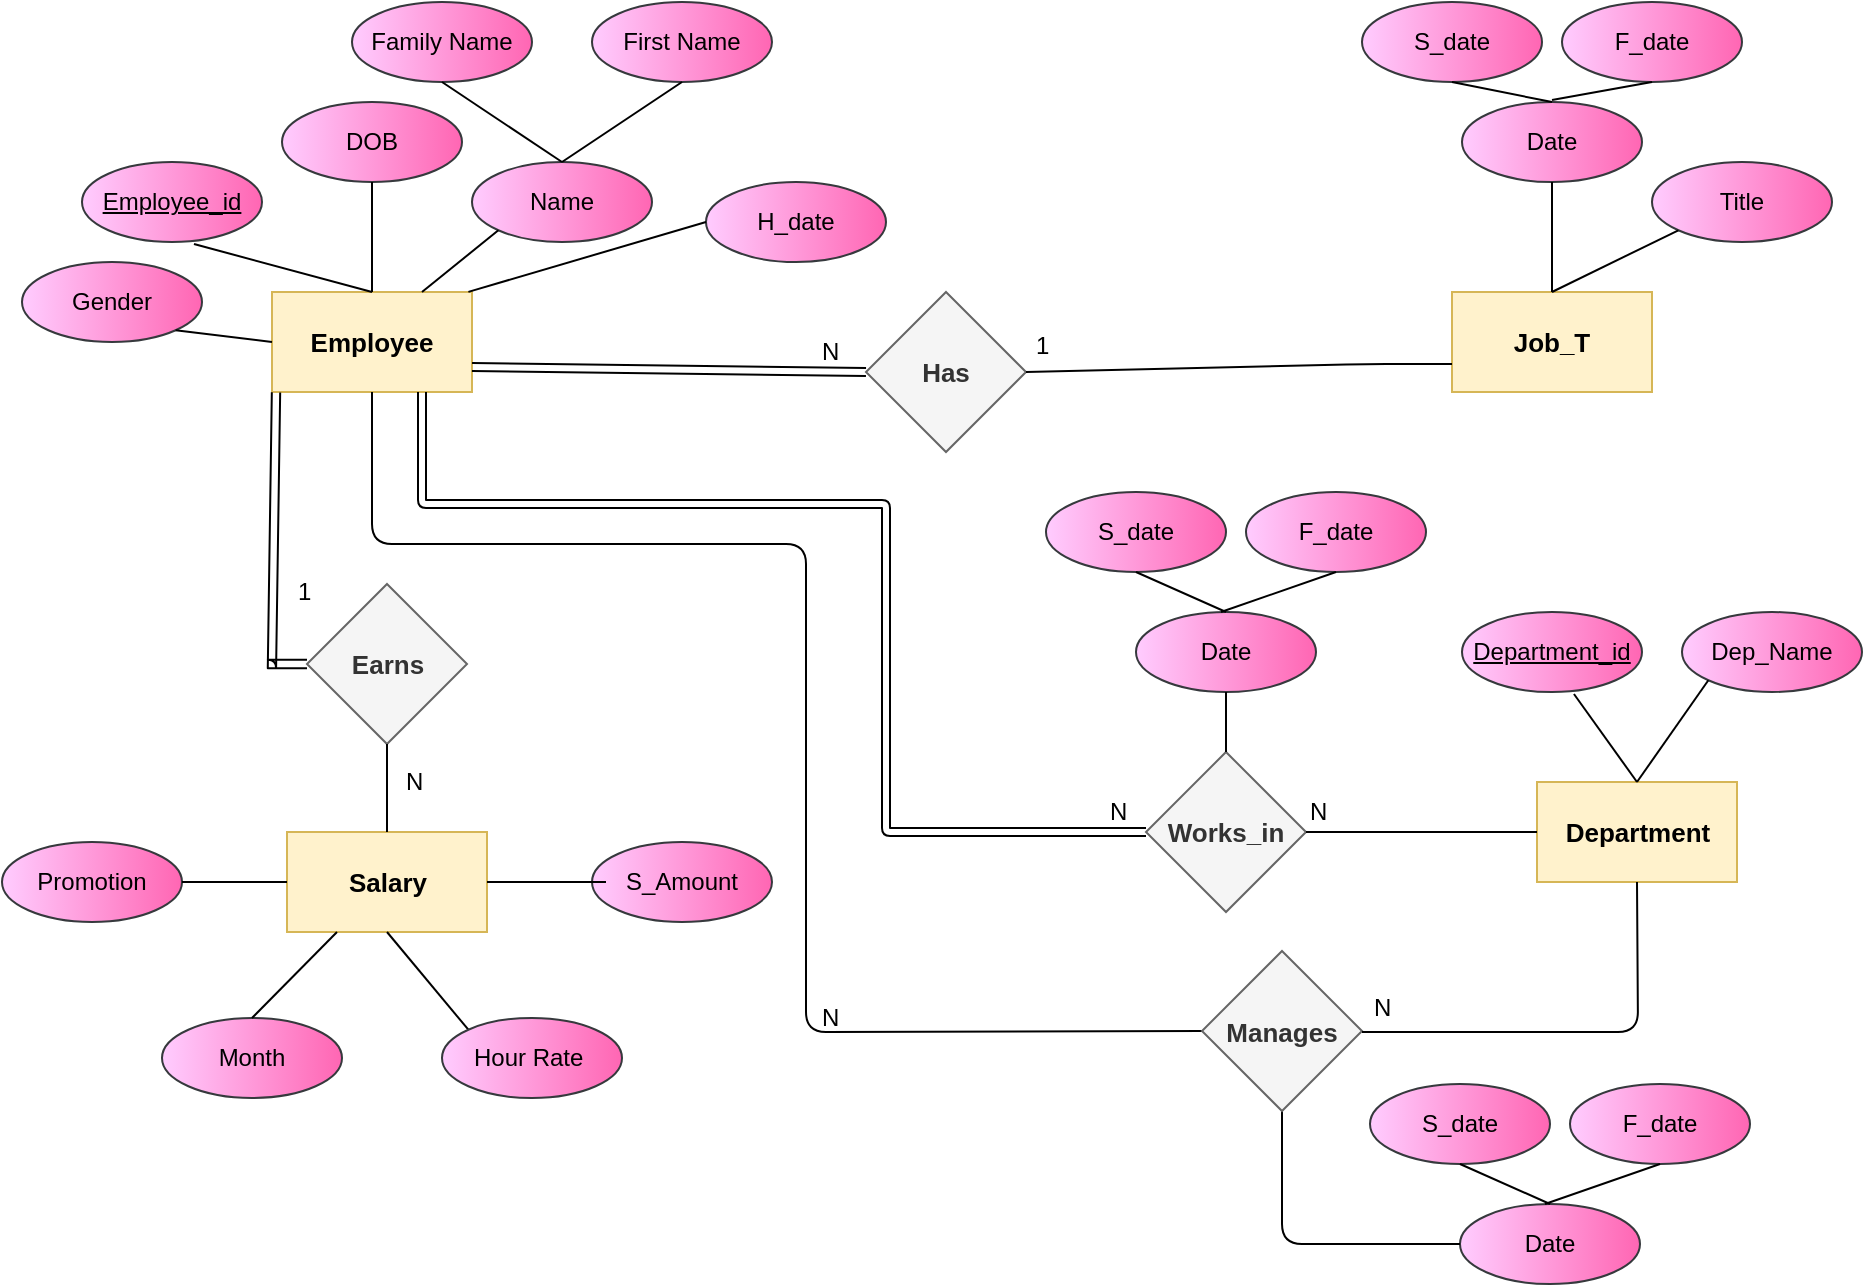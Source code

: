 <mxfile version="12.1.0" type="device" pages="3"><diagram id="_25KtOGJ4B1PTpsiH6c7" name="ER Model"><mxGraphModel dx="1535" dy="2335" grid="1" gridSize="10" guides="1" tooltips="1" connect="1" arrows="1" fold="1" page="1" pageScale="1" pageWidth="1169" pageHeight="827" background="#FFFFFF" math="0" shadow="0"><root><mxCell id="0"/><mxCell id="1" parent="0"/><mxCell id="rXeL9BeQwNOApJSLy5kH-1" value="Employee" style="rounded=0;whiteSpace=wrap;html=1;fillColor=#fff2cc;strokeColor=#d6b656;fontStyle=1;fontSize=13;" parent="1" vertex="1"><mxGeometry x="213" y="-1436" width="100" height="50" as="geometry"/></mxCell><mxCell id="rXeL9BeQwNOApJSLy5kH-2" value="Employee_id" style="ellipse;whiteSpace=wrap;html=1;fontStyle=4;fillColor=#FF66B3;strokeColor=#36393d;gradientColor=#FFCCFF;gradientDirection=west;" parent="1" vertex="1"><mxGeometry x="118" y="-1501" width="90" height="40" as="geometry"/></mxCell><mxCell id="rXeL9BeQwNOApJSLy5kH-3" value="DOB" style="ellipse;whiteSpace=wrap;html=1;fillColor=#FF66B3;strokeColor=#36393d;gradientColor=#FFCCFF;gradientDirection=west;" parent="1" vertex="1"><mxGeometry x="218" y="-1531" width="90" height="40" as="geometry"/></mxCell><mxCell id="rXeL9BeQwNOApJSLy5kH-4" value="Name" style="ellipse;whiteSpace=wrap;html=1;fillColor=#FF66B3;strokeColor=#36393d;gradientColor=#FFCCFF;gradientDirection=west;" parent="1" vertex="1"><mxGeometry x="313" y="-1501" width="90" height="40" as="geometry"/></mxCell><mxCell id="rXeL9BeQwNOApJSLy5kH-7" value="Family Name" style="ellipse;whiteSpace=wrap;html=1;fillColor=#FF66B3;strokeColor=#36393d;gradientColor=#FFCCFF;gradientDirection=west;" parent="1" vertex="1"><mxGeometry x="253" y="-1581" width="90" height="40" as="geometry"/></mxCell><mxCell id="rXeL9BeQwNOApJSLy5kH-8" value="First Name" style="ellipse;whiteSpace=wrap;html=1;fillColor=#FF66B3;strokeColor=#36393d;gradientColor=#FFCCFF;gradientDirection=west;" parent="1" vertex="1"><mxGeometry x="373" y="-1581" width="90" height="40" as="geometry"/></mxCell><mxCell id="rXeL9BeQwNOApJSLy5kH-14" value="H_date" style="ellipse;whiteSpace=wrap;html=1;fillColor=#FF66B3;strokeColor=#36393d;gradientColor=#FFCCFF;gradientDirection=west;" parent="1" vertex="1"><mxGeometry x="430" y="-1491" width="90" height="40" as="geometry"/></mxCell><mxCell id="rXeL9BeQwNOApJSLy5kH-15" value="Gender" style="ellipse;whiteSpace=wrap;html=1;fillColor=#FF66B3;strokeColor=#36393d;gradientColor=#FFCCFF;gradientDirection=west;" parent="1" vertex="1"><mxGeometry x="88" y="-1451" width="90" height="40" as="geometry"/></mxCell><mxCell id="rXeL9BeQwNOApJSLy5kH-18" value="" style="endArrow=none;html=1;entryX=0.5;entryY=1;entryDx=0;entryDy=0;" parent="1" target="rXeL9BeQwNOApJSLy5kH-8" edge="1"><mxGeometry width="50" height="50" relative="1" as="geometry"><mxPoint x="358" y="-1501" as="sourcePoint"/><mxPoint x="393" y="-1541" as="targetPoint"/></mxGeometry></mxCell><mxCell id="rXeL9BeQwNOApJSLy5kH-19" value="" style="endArrow=none;html=1;entryX=0.5;entryY=1;entryDx=0;entryDy=0;" parent="1" target="rXeL9BeQwNOApJSLy5kH-7" edge="1"><mxGeometry width="50" height="50" relative="1" as="geometry"><mxPoint x="358" y="-1501" as="sourcePoint"/><mxPoint x="428" y="-1531" as="targetPoint"/></mxGeometry></mxCell><mxCell id="rXeL9BeQwNOApJSLy5kH-20" value="" style="endArrow=none;html=1;entryX=0.5;entryY=1;entryDx=0;entryDy=0;exitX=0.5;exitY=0;exitDx=0;exitDy=0;" parent="1" source="rXeL9BeQwNOApJSLy5kH-1" target="rXeL9BeQwNOApJSLy5kH-3" edge="1"><mxGeometry width="50" height="50" relative="1" as="geometry"><mxPoint x="368" y="-1491" as="sourcePoint"/><mxPoint x="308" y="-1531" as="targetPoint"/></mxGeometry></mxCell><mxCell id="rXeL9BeQwNOApJSLy5kH-21" value="" style="endArrow=none;html=1;entryX=0;entryY=1;entryDx=0;entryDy=0;exitX=0.75;exitY=0;exitDx=0;exitDy=0;" parent="1" source="rXeL9BeQwNOApJSLy5kH-1" target="rXeL9BeQwNOApJSLy5kH-4" edge="1"><mxGeometry width="50" height="50" relative="1" as="geometry"><mxPoint x="273" y="-1426" as="sourcePoint"/><mxPoint x="273" y="-1481" as="targetPoint"/></mxGeometry></mxCell><mxCell id="rXeL9BeQwNOApJSLy5kH-22" value="" style="endArrow=none;html=1;entryX=0;entryY=0.5;entryDx=0;entryDy=0;exitX=0.982;exitY=-0.001;exitDx=0;exitDy=0;exitPerimeter=0;" parent="1" source="rXeL9BeQwNOApJSLy5kH-1" target="rXeL9BeQwNOApJSLy5kH-14" edge="1"><mxGeometry width="50" height="50" relative="1" as="geometry"><mxPoint x="298" y="-1426" as="sourcePoint"/><mxPoint x="336.18" y="-1456.858" as="targetPoint"/></mxGeometry></mxCell><mxCell id="rXeL9BeQwNOApJSLy5kH-24" value="" style="endArrow=none;html=1;entryX=0.5;entryY=0;entryDx=0;entryDy=0;exitX=0.622;exitY=1.025;exitDx=0;exitDy=0;exitPerimeter=0;" parent="1" source="rXeL9BeQwNOApJSLy5kH-2" target="rXeL9BeQwNOApJSLy5kH-1" edge="1"><mxGeometry width="50" height="50" relative="1" as="geometry"><mxPoint x="323" y="-1401" as="sourcePoint"/><mxPoint x="383" y="-1381" as="targetPoint"/></mxGeometry></mxCell><mxCell id="rXeL9BeQwNOApJSLy5kH-25" value="" style="endArrow=none;html=1;entryX=0;entryY=0.5;entryDx=0;entryDy=0;exitX=1;exitY=1;exitDx=0;exitDy=0;" parent="1" source="rXeL9BeQwNOApJSLy5kH-15" target="rXeL9BeQwNOApJSLy5kH-1" edge="1"><mxGeometry width="50" height="50" relative="1" as="geometry"><mxPoint x="183.98" y="-1450" as="sourcePoint"/><mxPoint x="273" y="-1426" as="targetPoint"/></mxGeometry></mxCell><mxCell id="rXeL9BeQwNOApJSLy5kH-28" value="Job_T" style="rounded=0;whiteSpace=wrap;html=1;fillColor=#fff2cc;strokeColor=#d6b656;fontStyle=1;fontSize=13;" parent="1" vertex="1"><mxGeometry x="803" y="-1436" width="100" height="50" as="geometry"/></mxCell><mxCell id="rXeL9BeQwNOApJSLy5kH-30" value="Date" style="ellipse;whiteSpace=wrap;html=1;fillColor=#FF66B3;strokeColor=#36393d;gradientColor=#FFCCFF;gradientDirection=west;" parent="1" vertex="1"><mxGeometry x="808" y="-1531" width="90" height="40" as="geometry"/></mxCell><mxCell id="rXeL9BeQwNOApJSLy5kH-31" value="Title" style="ellipse;whiteSpace=wrap;html=1;fillColor=#FF66B3;strokeColor=#36393d;gradientColor=#FFCCFF;gradientDirection=west;" parent="1" vertex="1"><mxGeometry x="903" y="-1501" width="90" height="40" as="geometry"/></mxCell><mxCell id="rXeL9BeQwNOApJSLy5kH-32" value="F_date" style="ellipse;whiteSpace=wrap;html=1;fillColor=#FF66B3;strokeColor=#36393d;gradientColor=#FFCCFF;gradientDirection=west;" parent="1" vertex="1"><mxGeometry x="858" y="-1581" width="90" height="40" as="geometry"/></mxCell><mxCell id="rXeL9BeQwNOApJSLy5kH-33" value="S_date" style="ellipse;whiteSpace=wrap;html=1;fillColor=#FF66B3;strokeColor=#36393d;gradientColor=#FFCCFF;gradientDirection=west;" parent="1" vertex="1"><mxGeometry x="758" y="-1581" width="90" height="40" as="geometry"/></mxCell><mxCell id="rXeL9BeQwNOApJSLy5kH-36" value="" style="endArrow=none;html=1;entryX=0.5;entryY=1;entryDx=0;entryDy=0;exitX=0.5;exitY=0;exitDx=0;exitDy=0;" parent="1" source="rXeL9BeQwNOApJSLy5kH-28" target="rXeL9BeQwNOApJSLy5kH-30" edge="1"><mxGeometry width="50" height="50" relative="1" as="geometry"><mxPoint x="958" y="-1491" as="sourcePoint"/><mxPoint x="898" y="-1531" as="targetPoint"/></mxGeometry></mxCell><mxCell id="rXeL9BeQwNOApJSLy5kH-37" value="" style="endArrow=none;html=1;entryX=0;entryY=1;entryDx=0;entryDy=0;exitX=0.5;exitY=0;exitDx=0;exitDy=0;" parent="1" source="rXeL9BeQwNOApJSLy5kH-28" target="rXeL9BeQwNOApJSLy5kH-31" edge="1"><mxGeometry width="50" height="50" relative="1" as="geometry"><mxPoint x="863" y="-1426" as="sourcePoint"/><mxPoint x="863" y="-1481" as="targetPoint"/></mxGeometry></mxCell><mxCell id="rXeL9BeQwNOApJSLy5kH-38" value="" style="endArrow=none;html=1;entryX=0.5;entryY=1;entryDx=0;entryDy=0;" parent="1" target="rXeL9BeQwNOApJSLy5kH-32" edge="1"><mxGeometry width="50" height="50" relative="1" as="geometry"><mxPoint x="853" y="-1532" as="sourcePoint"/><mxPoint x="926.18" y="-1456.858" as="targetPoint"/></mxGeometry></mxCell><mxCell id="rXeL9BeQwNOApJSLy5kH-39" value="" style="endArrow=none;html=1;entryX=0.5;entryY=1;entryDx=0;entryDy=0;exitX=0.5;exitY=0;exitDx=0;exitDy=0;" parent="1" source="rXeL9BeQwNOApJSLy5kH-30" target="rXeL9BeQwNOApJSLy5kH-33" edge="1"><mxGeometry width="50" height="50" relative="1" as="geometry"><mxPoint x="913" y="-1401" as="sourcePoint"/><mxPoint x="963" y="-1421" as="targetPoint"/></mxGeometry></mxCell><mxCell id="rXeL9BeQwNOApJSLy5kH-44" value="Department" style="rounded=0;whiteSpace=wrap;html=1;fillColor=#fff2cc;strokeColor=#d6b656;fontStyle=1;fontSize=13;" parent="1" vertex="1"><mxGeometry x="845.5" y="-1191" width="100" height="50" as="geometry"/></mxCell><mxCell id="rXeL9BeQwNOApJSLy5kH-45" value="Department_id" style="ellipse;whiteSpace=wrap;html=1;fontStyle=4;fillColor=#FF66B3;strokeColor=#36393d;gradientColor=#FFCCFF;gradientDirection=west;" parent="1" vertex="1"><mxGeometry x="808" y="-1276" width="90" height="40" as="geometry"/></mxCell><mxCell id="rXeL9BeQwNOApJSLy5kH-47" value="Dep_Name" style="ellipse;whiteSpace=wrap;html=1;fillColor=#FF66B3;strokeColor=#36393d;gradientColor=#FFCCFF;gradientDirection=west;" parent="1" vertex="1"><mxGeometry x="918" y="-1276" width="90" height="40" as="geometry"/></mxCell><mxCell id="rXeL9BeQwNOApJSLy5kH-51" value="" style="endArrow=none;html=1;entryX=0;entryY=1;entryDx=0;entryDy=0;exitX=0.5;exitY=0;exitDx=0;exitDy=0;" parent="1" source="rXeL9BeQwNOApJSLy5kH-44" target="rXeL9BeQwNOApJSLy5kH-47" edge="1"><mxGeometry width="50" height="50" relative="1" as="geometry"><mxPoint x="905.5" y="-1181" as="sourcePoint"/><mxPoint x="905.5" y="-1236" as="targetPoint"/></mxGeometry></mxCell><mxCell id="rXeL9BeQwNOApJSLy5kH-54" value="" style="endArrow=none;html=1;entryX=0.5;entryY=0;entryDx=0;entryDy=0;exitX=0.622;exitY=1.025;exitDx=0;exitDy=0;exitPerimeter=0;" parent="1" source="rXeL9BeQwNOApJSLy5kH-45" target="rXeL9BeQwNOApJSLy5kH-44" edge="1"><mxGeometry width="50" height="50" relative="1" as="geometry"><mxPoint x="955.5" y="-1156" as="sourcePoint"/><mxPoint x="1015.5" y="-1136" as="targetPoint"/></mxGeometry></mxCell><mxCell id="rXeL9BeQwNOApJSLy5kH-56" value="Date" style="ellipse;whiteSpace=wrap;html=1;fillColor=#FF66B3;strokeColor=#36393d;gradientColor=#FFCCFF;gradientDirection=west;" parent="1" vertex="1"><mxGeometry x="807" y="-980" width="90" height="40" as="geometry"/></mxCell><mxCell id="rXeL9BeQwNOApJSLy5kH-58" value="F_date" style="ellipse;whiteSpace=wrap;html=1;fillColor=#FF66B3;strokeColor=#36393d;gradientColor=#FFCCFF;gradientDirection=west;" parent="1" vertex="1"><mxGeometry x="862" y="-1040" width="90" height="40" as="geometry"/></mxCell><mxCell id="rXeL9BeQwNOApJSLy5kH-59" value="S_date" style="ellipse;whiteSpace=wrap;html=1;fillColor=#FF66B3;strokeColor=#36393d;gradientColor=#FFCCFF;gradientDirection=west;" parent="1" vertex="1"><mxGeometry x="762" y="-1040" width="90" height="40" as="geometry"/></mxCell><mxCell id="rXeL9BeQwNOApJSLy5kH-60" value="" style="endArrow=none;html=1;entryX=0;entryY=0.5;entryDx=0;entryDy=0;exitX=0.5;exitY=1;exitDx=0;exitDy=0;" parent="1" source="XxbyFn47H6uCvUXD1LB0-4" target="rXeL9BeQwNOApJSLy5kH-56" edge="1"><mxGeometry width="50" height="50" relative="1" as="geometry"><mxPoint x="768" y="-960" as="sourcePoint"/><mxPoint x="774.5" y="-1085" as="targetPoint"/><Array as="points"><mxPoint x="718" y="-960"/></Array></mxGeometry></mxCell><mxCell id="rXeL9BeQwNOApJSLy5kH-62" value="" style="endArrow=none;html=1;entryX=0.5;entryY=1;entryDx=0;entryDy=0;" parent="1" target="rXeL9BeQwNOApJSLy5kH-58" edge="1"><mxGeometry width="50" height="50" relative="1" as="geometry"><mxPoint x="849.5" y="-980" as="sourcePoint"/><mxPoint x="922.68" y="-945.858" as="targetPoint"/></mxGeometry></mxCell><mxCell id="rXeL9BeQwNOApJSLy5kH-63" value="" style="endArrow=none;html=1;entryX=0.5;entryY=1;entryDx=0;entryDy=0;exitX=0.5;exitY=0;exitDx=0;exitDy=0;" parent="1" source="rXeL9BeQwNOApJSLy5kH-56" target="rXeL9BeQwNOApJSLy5kH-59" edge="1"><mxGeometry width="50" height="50" relative="1" as="geometry"><mxPoint x="909.5" y="-890" as="sourcePoint"/><mxPoint x="959.5" y="-910" as="targetPoint"/></mxGeometry></mxCell><mxCell id="rXeL9BeQwNOApJSLy5kH-65" value="Salary" style="rounded=0;whiteSpace=wrap;html=1;fillColor=#fff2cc;strokeColor=#d6b656;fontStyle=1;fontSize=13;" parent="1" vertex="1"><mxGeometry x="220.5" y="-1166" width="100" height="50" as="geometry"/></mxCell><mxCell id="rXeL9BeQwNOApJSLy5kH-67" value="S_Amount" style="ellipse;whiteSpace=wrap;html=1;fillColor=#FF66B3;strokeColor=#36393d;gradientColor=#FFCCFF;gradientDirection=west;" parent="1" vertex="1"><mxGeometry x="373" y="-1161" width="90" height="40" as="geometry"/></mxCell><mxCell id="rXeL9BeQwNOApJSLy5kH-68" value="Promotion" style="ellipse;whiteSpace=wrap;html=1;fillColor=#FF66B3;strokeColor=#36393d;gradientColor=#FFCCFF;gradientDirection=west;" parent="1" vertex="1"><mxGeometry x="78" y="-1161" width="90" height="40" as="geometry"/></mxCell><mxCell id="rXeL9BeQwNOApJSLy5kH-70" value="" style="endArrow=none;html=1;exitX=1;exitY=0.5;exitDx=0;exitDy=0;" parent="1" source="rXeL9BeQwNOApJSLy5kH-65" edge="1"><mxGeometry width="50" height="50" relative="1" as="geometry"><mxPoint x="270.5" y="-1226" as="sourcePoint"/><mxPoint x="380" y="-1141" as="targetPoint"/></mxGeometry></mxCell><mxCell id="rXeL9BeQwNOApJSLy5kH-71" value="" style="endArrow=none;html=1;entryX=1;entryY=0.5;entryDx=0;entryDy=0;exitX=0;exitY=0.5;exitDx=0;exitDy=0;" parent="1" source="rXeL9BeQwNOApJSLy5kH-65" target="rXeL9BeQwNOApJSLy5kH-68" edge="1"><mxGeometry width="50" height="50" relative="1" as="geometry"><mxPoint x="330.5" y="-1136" as="sourcePoint"/><mxPoint x="380.5" y="-1156" as="targetPoint"/></mxGeometry></mxCell><mxCell id="rXeL9BeQwNOApJSLy5kH-74" value="Month" style="ellipse;whiteSpace=wrap;html=1;fillColor=#FF66B3;strokeColor=#36393d;gradientColor=#FFCCFF;gradientDirection=west;" parent="1" vertex="1"><mxGeometry x="158" y="-1073" width="90" height="40" as="geometry"/></mxCell><mxCell id="rXeL9BeQwNOApJSLy5kH-76" value="" style="endArrow=none;html=1;entryX=0;entryY=0;entryDx=0;entryDy=0;exitX=0.5;exitY=1;exitDx=0;exitDy=0;" parent="1" source="rXeL9BeQwNOApJSLy5kH-65" target="iAMSw5a9HaJ69dQcVXUW-1" edge="1"><mxGeometry width="50" height="50" relative="1" as="geometry"><mxPoint x="270.5" y="-1013" as="sourcePoint"/><mxPoint x="322.34" y="-1074.005" as="targetPoint"/></mxGeometry></mxCell><mxCell id="rXeL9BeQwNOApJSLy5kH-77" value="" style="endArrow=none;html=1;exitX=0.5;exitY=0;exitDx=0;exitDy=0;entryX=0.25;entryY=1;entryDx=0;entryDy=0;" parent="1" source="rXeL9BeQwNOApJSLy5kH-74" edge="1" target="rXeL9BeQwNOApJSLy5kH-65"><mxGeometry width="50" height="50" relative="1" as="geometry"><mxPoint x="280.5" y="-1003" as="sourcePoint"/><mxPoint x="270" y="-1060" as="targetPoint"/></mxGeometry></mxCell><mxCell id="rXeL9BeQwNOApJSLy5kH-79" value="Has" style="rhombus;whiteSpace=wrap;html=1;fillColor=#f5f5f5;strokeColor=#666666;fontColor=#333333;fontStyle=1;fontSize=13;" parent="1" vertex="1"><mxGeometry x="510" y="-1436" width="80" height="80" as="geometry"/></mxCell><mxCell id="rXeL9BeQwNOApJSLy5kH-81" value="" style="endArrow=none;html=1;exitX=1;exitY=0.5;exitDx=0;exitDy=0;" parent="1" source="rXeL9BeQwNOApJSLy5kH-79" edge="1"><mxGeometry width="50" height="50" relative="1" as="geometry"><mxPoint x="690" y="-1316" as="sourcePoint"/><mxPoint x="803" y="-1400" as="targetPoint"/><Array as="points"><mxPoint x="760" y="-1400"/></Array></mxGeometry></mxCell><mxCell id="rXeL9BeQwNOApJSLy5kH-83" value="" style="shape=link;html=1;exitX=1;exitY=0.75;exitDx=0;exitDy=0;entryX=0;entryY=0.5;entryDx=0;entryDy=0;" parent="1" source="rXeL9BeQwNOApJSLy5kH-1" target="rXeL9BeQwNOApJSLy5kH-79" edge="1"><mxGeometry width="50" height="50" relative="1" as="geometry"><mxPoint x="270" y="-1320" as="sourcePoint"/><mxPoint x="510" y="-1310" as="targetPoint"/><Array as="points"/></mxGeometry></mxCell><mxCell id="rXeL9BeQwNOApJSLy5kH-84" value="N" style="text;html=1;resizable=0;points=[];autosize=1;align=left;verticalAlign=top;spacingTop=-4;" parent="1" vertex="1"><mxGeometry x="486" y="-1416" width="20" height="10" as="geometry"/></mxCell><mxCell id="rXeL9BeQwNOApJSLy5kH-86" value="Earns" style="rhombus;whiteSpace=wrap;html=1;fillColor=#f5f5f5;strokeColor=#666666;fontColor=#333333;fontStyle=1;fontSize=13;" parent="1" vertex="1"><mxGeometry x="230.5" y="-1290" width="80" height="80" as="geometry"/></mxCell><mxCell id="rXeL9BeQwNOApJSLy5kH-88" value="" style="endArrow=none;html=1;exitX=0.5;exitY=1;exitDx=0;exitDy=0;entryX=0.5;entryY=0;entryDx=0;entryDy=0;" parent="1" source="rXeL9BeQwNOApJSLy5kH-86" target="rXeL9BeQwNOApJSLy5kH-65" edge="1"><mxGeometry width="50" height="50" relative="1" as="geometry"><mxPoint x="281" y="-1105" as="sourcePoint"/><mxPoint x="271" y="-1170" as="targetPoint"/></mxGeometry></mxCell><mxCell id="rXeL9BeQwNOApJSLy5kH-92" value="1" style="text;html=1;resizable=0;points=[];autosize=1;align=left;verticalAlign=top;spacingTop=-4;" parent="1" vertex="1"><mxGeometry x="224" y="-1296" width="20" height="10" as="geometry"/></mxCell><mxCell id="rXeL9BeQwNOApJSLy5kH-93" value="N" style="text;html=1;resizable=0;points=[];autosize=1;align=left;verticalAlign=top;spacingTop=-4;" parent="1" vertex="1"><mxGeometry x="278" y="-1201" width="20" height="10" as="geometry"/></mxCell><mxCell id="rXeL9BeQwNOApJSLy5kH-101" value="" style="shape=link;html=1;entryX=0;entryY=0.5;entryDx=0;entryDy=0;width=-4.167;exitX=0.02;exitY=1.004;exitDx=0;exitDy=0;exitPerimeter=0;" parent="1" source="rXeL9BeQwNOApJSLy5kH-1" target="rXeL9BeQwNOApJSLy5kH-86" edge="1"><mxGeometry width="50" height="50" relative="1" as="geometry"><mxPoint x="213" y="-1380" as="sourcePoint"/><mxPoint x="130" y="-900" as="targetPoint"/><Array as="points"><mxPoint x="213" y="-1250"/></Array></mxGeometry></mxCell><mxCell id="XxbyFn47H6uCvUXD1LB0-1" value="Works_in" style="rhombus;whiteSpace=wrap;html=1;fillColor=#f5f5f5;strokeColor=#666666;fontColor=#333333;fontStyle=1;fontSize=13;" parent="1" vertex="1"><mxGeometry x="650" y="-1206" width="80" height="80" as="geometry"/></mxCell><mxCell id="XxbyFn47H6uCvUXD1LB0-2" value="" style="endArrow=none;html=1;entryX=0.5;entryY=1;entryDx=0;entryDy=0;exitX=0;exitY=0.5;exitDx=0;exitDy=0;" parent="1" source="XxbyFn47H6uCvUXD1LB0-4" target="rXeL9BeQwNOApJSLy5kH-1" edge="1"><mxGeometry width="50" height="50" relative="1" as="geometry"><mxPoint x="480" y="-1066.5" as="sourcePoint"/><mxPoint x="248" y="-1376" as="targetPoint"/><Array as="points"><mxPoint x="480" y="-1066"/><mxPoint x="480" y="-1166"/><mxPoint x="480" y="-1310"/><mxPoint x="263" y="-1310"/></Array></mxGeometry></mxCell><mxCell id="XxbyFn47H6uCvUXD1LB0-3" value="" style="endArrow=none;html=1;exitX=1;exitY=0.5;exitDx=0;exitDy=0;entryX=0;entryY=0.5;entryDx=0;entryDy=0;" parent="1" source="XxbyFn47H6uCvUXD1LB0-1" target="rXeL9BeQwNOApJSLy5kH-44" edge="1"><mxGeometry width="50" height="50" relative="1" as="geometry"><mxPoint x="674" y="-1260" as="sourcePoint"/><mxPoint x="846" y="-1178" as="targetPoint"/><Array as="points"/></mxGeometry></mxCell><mxCell id="XxbyFn47H6uCvUXD1LB0-4" value="Manages" style="rhombus;whiteSpace=wrap;html=1;fillColor=#f5f5f5;strokeColor=#666666;fontColor=#333333;fontStyle=1;fontSize=13;" parent="1" vertex="1"><mxGeometry x="678" y="-1106.5" width="80" height="80" as="geometry"/></mxCell><mxCell id="XxbyFn47H6uCvUXD1LB0-6" value="" style="endArrow=none;html=1;entryX=0.5;entryY=1;entryDx=0;entryDy=0;" parent="1" target="rXeL9BeQwNOApJSLy5kH-44" edge="1"><mxGeometry width="50" height="50" relative="1" as="geometry"><mxPoint x="758" y="-1066" as="sourcePoint"/><mxPoint x="873.5" y="-1066.5" as="targetPoint"/><Array as="points"><mxPoint x="896" y="-1066"/></Array></mxGeometry></mxCell><mxCell id="XxbyFn47H6uCvUXD1LB0-8" value="" style="shape=link;html=1;entryX=0.75;entryY=1;entryDx=0;entryDy=0;exitX=0;exitY=0.5;exitDx=0;exitDy=0;" parent="1" source="XxbyFn47H6uCvUXD1LB0-1" target="rXeL9BeQwNOApJSLy5kH-1" edge="1"><mxGeometry width="50" height="50" relative="1" as="geometry"><mxPoint x="630" y="-1130" as="sourcePoint"/><mxPoint x="130" y="-910" as="targetPoint"/><Array as="points"><mxPoint x="520" y="-1166"/><mxPoint x="520" y="-1330"/><mxPoint x="288" y="-1330"/></Array></mxGeometry></mxCell><mxCell id="XxbyFn47H6uCvUXD1LB0-9" value="N" style="text;html=1;resizable=0;points=[];autosize=1;align=left;verticalAlign=top;spacingTop=-4;" parent="1" vertex="1"><mxGeometry x="486" y="-1083" width="20" height="20" as="geometry"/></mxCell><mxCell id="r9LXYNx9tFaR6IWpzw6W-2" value="N" style="text;html=1;resizable=0;points=[];autosize=1;align=left;verticalAlign=top;spacingTop=-4;" parent="1" vertex="1"><mxGeometry x="762" y="-1088" width="20" height="10" as="geometry"/></mxCell><mxCell id="dKFzRF4t_-B67KJJNWlu-2" value="N" style="text;html=1;resizable=0;points=[];autosize=1;align=left;verticalAlign=top;spacingTop=-4;" vertex="1" parent="1"><mxGeometry x="630" y="-1186" width="20" height="10" as="geometry"/></mxCell><mxCell id="dKFzRF4t_-B67KJJNWlu-4" value="N" style="text;html=1;resizable=0;points=[];autosize=1;align=left;verticalAlign=top;spacingTop=-4;" vertex="1" parent="1"><mxGeometry x="730" y="-1186" width="20" height="10" as="geometry"/></mxCell><mxCell id="akEwxkryYbR-saNVQSXu-1" value="Date" style="ellipse;whiteSpace=wrap;html=1;fillColor=#FF66B3;strokeColor=#36393d;gradientColor=#FFCCFF;gradientDirection=west;" vertex="1" parent="1"><mxGeometry x="645" y="-1276" width="90" height="40" as="geometry"/></mxCell><mxCell id="akEwxkryYbR-saNVQSXu-2" value="F_date" style="ellipse;whiteSpace=wrap;html=1;fillColor=#FF66B3;strokeColor=#36393d;gradientColor=#FFCCFF;gradientDirection=west;" vertex="1" parent="1"><mxGeometry x="700" y="-1336" width="90" height="40" as="geometry"/></mxCell><mxCell id="akEwxkryYbR-saNVQSXu-3" value="S_date" style="ellipse;whiteSpace=wrap;html=1;fillColor=#FF66B3;strokeColor=#36393d;gradientColor=#FFCCFF;gradientDirection=west;" vertex="1" parent="1"><mxGeometry x="600" y="-1336" width="90" height="40" as="geometry"/></mxCell><mxCell id="akEwxkryYbR-saNVQSXu-4" value="" style="endArrow=none;html=1;entryX=0.5;entryY=1;entryDx=0;entryDy=0;" edge="1" parent="1" target="akEwxkryYbR-saNVQSXu-2"><mxGeometry width="50" height="50" relative="1" as="geometry"><mxPoint x="687.5" y="-1276" as="sourcePoint"/><mxPoint x="760.68" y="-1241.858" as="targetPoint"/></mxGeometry></mxCell><mxCell id="akEwxkryYbR-saNVQSXu-5" value="" style="endArrow=none;html=1;entryX=0.5;entryY=1;entryDx=0;entryDy=0;exitX=0.5;exitY=0;exitDx=0;exitDy=0;" edge="1" parent="1" source="akEwxkryYbR-saNVQSXu-1" target="akEwxkryYbR-saNVQSXu-3"><mxGeometry width="50" height="50" relative="1" as="geometry"><mxPoint x="747.5" y="-1186" as="sourcePoint"/><mxPoint x="797.5" y="-1206" as="targetPoint"/></mxGeometry></mxCell><mxCell id="akEwxkryYbR-saNVQSXu-6" value="" style="endArrow=none;html=1;exitX=0.5;exitY=0;exitDx=0;exitDy=0;entryX=0.5;entryY=1;entryDx=0;entryDy=0;" edge="1" parent="1" source="XxbyFn47H6uCvUXD1LB0-1" target="akEwxkryYbR-saNVQSXu-1"><mxGeometry width="50" height="50" relative="1" as="geometry"><mxPoint x="740" y="-1156" as="sourcePoint"/><mxPoint x="855.5" y="-1156" as="targetPoint"/><Array as="points"/></mxGeometry></mxCell><mxCell id="akEwxkryYbR-saNVQSXu-7" value="1" style="text;html=1;resizable=0;points=[];autosize=1;align=left;verticalAlign=top;spacingTop=-4;" vertex="1" parent="1"><mxGeometry x="593" y="-1419" width="20" height="10" as="geometry"/></mxCell><mxCell id="iAMSw5a9HaJ69dQcVXUW-1" value="Hour Rate&amp;nbsp;" style="ellipse;whiteSpace=wrap;html=1;fillColor=#FF66B3;strokeColor=#36393d;gradientColor=#FFCCFF;gradientDirection=west;" vertex="1" parent="1"><mxGeometry x="298" y="-1073" width="90" height="40" as="geometry"/></mxCell></root></mxGraphModel></diagram><diagram id="n-6_7RtcTZDNrjBWIChg" name="Logical model"><mxGraphModel dx="1305" dy="579" grid="1" gridSize="10" guides="1" tooltips="1" connect="1" arrows="1" fold="1" page="1" pageScale="1" pageWidth="1169" pageHeight="827" math="0" shadow="0"><root><mxCell id="G7sJceQn53qBnNVT6RMm-0"/><mxCell id="G7sJceQn53qBnNVT6RMm-1" parent="G7sJceQn53qBnNVT6RMm-0"/><mxCell id="gmN_ReOWcn3reQ3WFTkj-0" value="Employee" style="swimlane;fontStyle=0;childLayout=stackLayout;horizontal=1;startSize=26;fillColor=#e0e0e0;horizontalStack=0;resizeParent=1;resizeParentMax=0;resizeLast=0;collapsible=1;marginBottom=0;swimlaneFillColor=#ffffff;align=center;fontSize=14;" vertex="1" parent="G7sJceQn53qBnNVT6RMm-1"><mxGeometry x="530" y="139" width="160" height="242" as="geometry"/></mxCell><mxCell id="gmN_ReOWcn3reQ3WFTkj-1" value="Employee_id" style="shape=partialRectangle;top=0;left=0;right=0;bottom=1;align=left;verticalAlign=middle;fillColor=none;spacingLeft=34;spacingRight=4;overflow=hidden;rotatable=0;points=[[0,0.5],[1,0.5]];portConstraint=eastwest;dropTarget=0;fontStyle=5;fontSize=12;" vertex="1" parent="gmN_ReOWcn3reQ3WFTkj-0"><mxGeometry y="26" width="160" height="30" as="geometry"/></mxCell><mxCell id="gmN_ReOWcn3reQ3WFTkj-2" value="PK" style="shape=partialRectangle;top=0;left=0;bottom=0;fillColor=none;align=left;verticalAlign=middle;spacingLeft=4;spacingRight=4;overflow=hidden;rotatable=0;points=[];portConstraint=eastwest;part=1;fontSize=12;fontStyle=1" vertex="1" connectable="0" parent="gmN_ReOWcn3reQ3WFTkj-1"><mxGeometry width="30" height="30" as="geometry"/></mxCell><mxCell id="gmN_ReOWcn3reQ3WFTkj-3" value="First name" style="shape=partialRectangle;top=0;left=0;right=0;bottom=0;align=left;verticalAlign=top;fillColor=none;spacingLeft=34;spacingRight=4;overflow=hidden;rotatable=0;points=[[0,0.5],[1,0.5]];portConstraint=eastwest;dropTarget=0;fontSize=12;" vertex="1" parent="gmN_ReOWcn3reQ3WFTkj-0"><mxGeometry y="56" width="160" height="26" as="geometry"/></mxCell><mxCell id="gmN_ReOWcn3reQ3WFTkj-4" value="" style="shape=partialRectangle;top=0;left=0;bottom=0;fillColor=none;align=left;verticalAlign=top;spacingLeft=4;spacingRight=4;overflow=hidden;rotatable=0;points=[];portConstraint=eastwest;part=1;fontSize=12;" vertex="1" connectable="0" parent="gmN_ReOWcn3reQ3WFTkj-3"><mxGeometry width="30" height="26" as="geometry"/></mxCell><mxCell id="gmN_ReOWcn3reQ3WFTkj-5" value="Family name" style="shape=partialRectangle;top=0;left=0;right=0;bottom=0;align=left;verticalAlign=top;fillColor=none;spacingLeft=34;spacingRight=4;overflow=hidden;rotatable=0;points=[[0,0.5],[1,0.5]];portConstraint=eastwest;dropTarget=0;fontSize=12;" vertex="1" parent="gmN_ReOWcn3reQ3WFTkj-0"><mxGeometry y="82" width="160" height="26" as="geometry"/></mxCell><mxCell id="gmN_ReOWcn3reQ3WFTkj-6" value="" style="shape=partialRectangle;top=0;left=0;bottom=0;fillColor=none;align=left;verticalAlign=top;spacingLeft=4;spacingRight=4;overflow=hidden;rotatable=0;points=[];portConstraint=eastwest;part=1;fontSize=12;" vertex="1" connectable="0" parent="gmN_ReOWcn3reQ3WFTkj-5"><mxGeometry width="30" height="26" as="geometry"/></mxCell><mxCell id="gmN_ReOWcn3reQ3WFTkj-7" value="DOB" style="shape=partialRectangle;top=0;left=0;right=0;bottom=0;align=left;verticalAlign=top;fillColor=none;spacingLeft=34;spacingRight=4;overflow=hidden;rotatable=0;points=[[0,0.5],[1,0.5]];portConstraint=eastwest;dropTarget=0;fontSize=12;" vertex="1" parent="gmN_ReOWcn3reQ3WFTkj-0"><mxGeometry y="108" width="160" height="26" as="geometry"/></mxCell><mxCell id="gmN_ReOWcn3reQ3WFTkj-8" value="" style="shape=partialRectangle;top=0;left=0;bottom=0;fillColor=none;align=left;verticalAlign=top;spacingLeft=4;spacingRight=4;overflow=hidden;rotatable=0;points=[];portConstraint=eastwest;part=1;fontSize=12;" vertex="1" connectable="0" parent="gmN_ReOWcn3reQ3WFTkj-7"><mxGeometry width="30" height="26" as="geometry"/></mxCell><mxCell id="gmN_ReOWcn3reQ3WFTkj-9" value="Gender" style="shape=partialRectangle;top=0;left=0;right=0;bottom=0;align=left;verticalAlign=top;fillColor=none;spacingLeft=34;spacingRight=4;overflow=hidden;rotatable=0;points=[[0,0.5],[1,0.5]];portConstraint=eastwest;dropTarget=0;fontSize=12;" vertex="1" parent="gmN_ReOWcn3reQ3WFTkj-0"><mxGeometry y="134" width="160" height="26" as="geometry"/></mxCell><mxCell id="gmN_ReOWcn3reQ3WFTkj-10" value="" style="shape=partialRectangle;top=0;left=0;bottom=0;fillColor=none;align=left;verticalAlign=top;spacingLeft=4;spacingRight=4;overflow=hidden;rotatable=0;points=[];portConstraint=eastwest;part=1;fontSize=12;" vertex="1" connectable="0" parent="gmN_ReOWcn3reQ3WFTkj-9"><mxGeometry width="30" height="26" as="geometry"/></mxCell><mxCell id="gmN_ReOWcn3reQ3WFTkj-11" value="H_date" style="shape=partialRectangle;top=0;left=0;right=0;bottom=0;align=left;verticalAlign=top;fillColor=none;spacingLeft=34;spacingRight=4;overflow=hidden;rotatable=0;points=[[0,0.5],[1,0.5]];portConstraint=eastwest;dropTarget=0;fontSize=12;" vertex="1" parent="gmN_ReOWcn3reQ3WFTkj-0"><mxGeometry y="160" width="160" height="26" as="geometry"/></mxCell><mxCell id="gmN_ReOWcn3reQ3WFTkj-12" value="" style="shape=partialRectangle;top=0;left=0;bottom=0;fillColor=none;align=left;verticalAlign=top;spacingLeft=4;spacingRight=4;overflow=hidden;rotatable=0;points=[];portConstraint=eastwest;part=1;fontSize=12;" vertex="1" connectable="0" parent="gmN_ReOWcn3reQ3WFTkj-11"><mxGeometry width="30" height="26" as="geometry"/></mxCell><mxCell id="gmN_ReOWcn3reQ3WFTkj-13" value="" style="shape=partialRectangle;top=0;left=0;right=0;bottom=0;align=left;verticalAlign=top;fillColor=none;spacingLeft=34;spacingRight=4;overflow=hidden;rotatable=0;points=[[0,0.5],[1,0.5]];portConstraint=eastwest;dropTarget=0;fontSize=12;" vertex="1" parent="gmN_ReOWcn3reQ3WFTkj-0"><mxGeometry y="186" width="160" height="4" as="geometry"/></mxCell><mxCell id="gmN_ReOWcn3reQ3WFTkj-14" value="" style="shape=partialRectangle;top=0;left=0;bottom=0;fillColor=none;align=left;verticalAlign=top;spacingLeft=4;spacingRight=4;overflow=hidden;rotatable=0;points=[];portConstraint=eastwest;part=1;fontSize=12;" vertex="1" connectable="0" parent="gmN_ReOWcn3reQ3WFTkj-13"><mxGeometry width="30" height="4" as="geometry"/></mxCell><mxCell id="gmN_ReOWcn3reQ3WFTkj-15" value="Title" style="shape=partialRectangle;top=0;left=0;right=0;bottom=0;align=left;verticalAlign=top;fillColor=none;spacingLeft=34;spacingRight=4;overflow=hidden;rotatable=0;points=[[0,0.5],[1,0.5]];portConstraint=eastwest;dropTarget=0;fontSize=12;fontStyle=0" vertex="1" parent="gmN_ReOWcn3reQ3WFTkj-0"><mxGeometry y="190" width="160" height="26" as="geometry"/></mxCell><mxCell id="gmN_ReOWcn3reQ3WFTkj-16" value="FK" style="shape=partialRectangle;top=0;left=0;bottom=0;fillColor=none;align=left;verticalAlign=top;spacingLeft=4;spacingRight=4;overflow=hidden;rotatable=0;points=[];portConstraint=eastwest;part=1;fontSize=12;fontStyle=0" vertex="1" connectable="0" parent="gmN_ReOWcn3reQ3WFTkj-15"><mxGeometry width="30" height="26" as="geometry"/></mxCell><mxCell id="gmN_ReOWcn3reQ3WFTkj-17" value="S_Amount" style="shape=partialRectangle;top=0;left=0;right=0;bottom=0;align=left;verticalAlign=top;fillColor=none;spacingLeft=34;spacingRight=4;overflow=hidden;rotatable=0;points=[[0,0.5],[1,0.5]];portConstraint=eastwest;dropTarget=0;fontSize=12;fontStyle=0" vertex="1" parent="gmN_ReOWcn3reQ3WFTkj-0"><mxGeometry y="216" width="160" height="26" as="geometry"/></mxCell><mxCell id="gmN_ReOWcn3reQ3WFTkj-18" value="FK" style="shape=partialRectangle;top=0;left=0;bottom=0;fillColor=none;align=left;verticalAlign=top;spacingLeft=4;spacingRight=4;overflow=hidden;rotatable=0;points=[];portConstraint=eastwest;part=1;fontSize=12;fontStyle=0" vertex="1" connectable="0" parent="gmN_ReOWcn3reQ3WFTkj-17"><mxGeometry width="30" height="26" as="geometry"/></mxCell><mxCell id="gmN_ReOWcn3reQ3WFTkj-19" value="Job_title" style="swimlane;fontStyle=0;childLayout=stackLayout;horizontal=1;startSize=26;fillColor=#e0e0e0;horizontalStack=0;resizeParent=1;resizeParentMax=0;resizeLast=0;collapsible=1;marginBottom=0;swimlaneFillColor=#ffffff;align=center;fontSize=14;" vertex="1" parent="G7sJceQn53qBnNVT6RMm-1"><mxGeometry x="800" y="432" width="160" height="140" as="geometry"/></mxCell><mxCell id="gmN_ReOWcn3reQ3WFTkj-20" value="Title" style="shape=partialRectangle;top=0;left=0;right=0;bottom=0;align=left;verticalAlign=top;fillColor=none;spacingLeft=60;spacingRight=4;overflow=hidden;rotatable=0;points=[[0,0.5],[1,0.5]];portConstraint=eastwest;dropTarget=0;fontSize=12;fontStyle=5" vertex="1" parent="gmN_ReOWcn3reQ3WFTkj-19"><mxGeometry y="26" width="160" height="26" as="geometry"/></mxCell><mxCell id="gmN_ReOWcn3reQ3WFTkj-21" value="PK" style="shape=partialRectangle;top=0;left=0;bottom=0;fillColor=none;align=left;verticalAlign=top;spacingLeft=4;spacingRight=4;overflow=hidden;rotatable=0;points=[];portConstraint=eastwest;part=1;fontSize=12;fontStyle=1" vertex="1" connectable="0" parent="gmN_ReOWcn3reQ3WFTkj-20"><mxGeometry width="56" height="26" as="geometry"/></mxCell><mxCell id="gmN_ReOWcn3reQ3WFTkj-22" value="S_date" style="shape=partialRectangle;top=0;left=0;right=0;bottom=0;align=left;verticalAlign=top;fillColor=none;spacingLeft=60;spacingRight=4;overflow=hidden;rotatable=0;points=[[0,0.5],[1,0.5]];portConstraint=eastwest;dropTarget=0;fontSize=12;" vertex="1" parent="gmN_ReOWcn3reQ3WFTkj-19"><mxGeometry y="52" width="160" height="28" as="geometry"/></mxCell><mxCell id="gmN_ReOWcn3reQ3WFTkj-23" value="" style="shape=partialRectangle;top=0;left=0;bottom=0;fillColor=none;align=left;verticalAlign=top;spacingLeft=4;spacingRight=4;overflow=hidden;rotatable=0;points=[];portConstraint=eastwest;part=1;fontSize=12;" vertex="1" connectable="0" parent="gmN_ReOWcn3reQ3WFTkj-22"><mxGeometry width="56" height="28" as="geometry"/></mxCell><mxCell id="gmN_ReOWcn3reQ3WFTkj-24" value="F_date" style="shape=partialRectangle;top=0;left=0;right=0;bottom=0;align=left;verticalAlign=top;fillColor=none;spacingLeft=60;spacingRight=4;overflow=hidden;rotatable=0;points=[[0,0.5],[1,0.5]];portConstraint=eastwest;dropTarget=0;fontSize=12;" vertex="1" parent="gmN_ReOWcn3reQ3WFTkj-19"><mxGeometry y="80" width="160" height="30" as="geometry"/></mxCell><mxCell id="gmN_ReOWcn3reQ3WFTkj-25" value="" style="shape=partialRectangle;top=0;left=0;bottom=0;fillColor=none;align=left;verticalAlign=top;spacingLeft=4;spacingRight=4;overflow=hidden;rotatable=0;points=[];portConstraint=eastwest;part=1;fontSize=12;" vertex="1" connectable="0" parent="gmN_ReOWcn3reQ3WFTkj-24"><mxGeometry width="56" height="30.0" as="geometry"/></mxCell><mxCell id="gmN_ReOWcn3reQ3WFTkj-26" value="Employee_id" style="shape=partialRectangle;top=0;left=0;right=0;bottom=0;align=left;verticalAlign=middle;fillColor=none;spacingLeft=60;spacingRight=4;overflow=hidden;rotatable=0;points=[[0,0.5],[1,0.5]];portConstraint=eastwest;dropTarget=0;fontStyle=0;fontSize=12;" vertex="1" parent="gmN_ReOWcn3reQ3WFTkj-19"><mxGeometry y="110" width="160" height="30" as="geometry"/></mxCell><mxCell id="gmN_ReOWcn3reQ3WFTkj-27" value="FK" style="shape=partialRectangle;fontStyle=0;top=0;left=0;bottom=0;fillColor=none;align=left;verticalAlign=middle;spacingLeft=4;spacingRight=4;overflow=hidden;rotatable=0;points=[];portConstraint=eastwest;part=1;fontSize=12;" vertex="1" connectable="0" parent="gmN_ReOWcn3reQ3WFTkj-26"><mxGeometry width="56" height="30" as="geometry"/></mxCell><mxCell id="gmN_ReOWcn3reQ3WFTkj-28" value="Salary" style="swimlane;fontStyle=0;childLayout=stackLayout;horizontal=1;startSize=26;fillColor=#e0e0e0;horizontalStack=0;resizeParent=1;resizeParentMax=0;resizeLast=0;collapsible=1;marginBottom=0;swimlaneFillColor=#ffffff;align=center;fontSize=14;" vertex="1" parent="G7sJceQn53qBnNVT6RMm-1"><mxGeometry x="800" y="70.167" width="160" height="162" as="geometry"/></mxCell><mxCell id="gmN_ReOWcn3reQ3WFTkj-29" value="Employee_id" style="shape=partialRectangle;top=0;left=0;right=0;bottom=0;align=left;verticalAlign=middle;fillColor=none;spacingLeft=60;spacingRight=4;overflow=hidden;rotatable=0;points=[[0,0.5],[1,0.5]];portConstraint=eastwest;dropTarget=0;fontStyle=5;fontSize=12;" vertex="1" parent="gmN_ReOWcn3reQ3WFTkj-28"><mxGeometry y="26" width="160" height="30" as="geometry"/></mxCell><mxCell id="gmN_ReOWcn3reQ3WFTkj-30" value="PK,FK" style="shape=partialRectangle;fontStyle=1;top=0;left=0;bottom=0;fillColor=none;align=left;verticalAlign=middle;spacingLeft=4;spacingRight=4;overflow=hidden;rotatable=0;points=[];portConstraint=eastwest;part=1;fontSize=12;" vertex="1" connectable="0" parent="gmN_ReOWcn3reQ3WFTkj-29"><mxGeometry width="56" height="30" as="geometry"/></mxCell><mxCell id="gmN_ReOWcn3reQ3WFTkj-31" value="Month" style="shape=partialRectangle;top=0;left=0;right=0;bottom=0;align=left;verticalAlign=top;fillColor=none;spacingLeft=60;spacingRight=4;overflow=hidden;rotatable=0;points=[[0,0.5],[1,0.5]];portConstraint=eastwest;dropTarget=0;fontSize=12;" vertex="1" parent="gmN_ReOWcn3reQ3WFTkj-28"><mxGeometry y="56" width="160" height="26" as="geometry"/></mxCell><mxCell id="gmN_ReOWcn3reQ3WFTkj-32" value="" style="shape=partialRectangle;top=0;left=0;bottom=0;fillColor=none;align=left;verticalAlign=top;spacingLeft=4;spacingRight=4;overflow=hidden;rotatable=0;points=[];portConstraint=eastwest;part=1;fontSize=12;" vertex="1" connectable="0" parent="gmN_ReOWcn3reQ3WFTkj-31"><mxGeometry width="56" height="26" as="geometry"/></mxCell><mxCell id="gmN_ReOWcn3reQ3WFTkj-33" value="Hour Rate" style="shape=partialRectangle;top=0;left=0;right=0;bottom=0;align=left;verticalAlign=top;fillColor=none;spacingLeft=60;spacingRight=4;overflow=hidden;rotatable=0;points=[[0,0.5],[1,0.5]];portConstraint=eastwest;dropTarget=0;fontSize=12;" vertex="1" parent="gmN_ReOWcn3reQ3WFTkj-28"><mxGeometry y="82" width="160" height="28" as="geometry"/></mxCell><mxCell id="gmN_ReOWcn3reQ3WFTkj-34" value="" style="shape=partialRectangle;top=0;left=0;bottom=0;fillColor=none;align=left;verticalAlign=top;spacingLeft=4;spacingRight=4;overflow=hidden;rotatable=0;points=[];portConstraint=eastwest;part=1;fontSize=12;" vertex="1" connectable="0" parent="gmN_ReOWcn3reQ3WFTkj-33"><mxGeometry width="56" height="28" as="geometry"/></mxCell><mxCell id="gmN_ReOWcn3reQ3WFTkj-35" value="Promotion" style="shape=partialRectangle;top=0;left=0;right=0;bottom=0;align=left;verticalAlign=top;fillColor=none;spacingLeft=60;spacingRight=4;overflow=hidden;rotatable=0;points=[[0,0.5],[1,0.5]];portConstraint=eastwest;dropTarget=0;fontSize=12;" vertex="1" parent="gmN_ReOWcn3reQ3WFTkj-28"><mxGeometry y="110" width="160" height="26" as="geometry"/></mxCell><mxCell id="gmN_ReOWcn3reQ3WFTkj-36" value="" style="shape=partialRectangle;top=0;left=0;bottom=0;fillColor=none;align=left;verticalAlign=top;spacingLeft=4;spacingRight=4;overflow=hidden;rotatable=0;points=[];portConstraint=eastwest;part=1;fontSize=12;" vertex="1" connectable="0" parent="gmN_ReOWcn3reQ3WFTkj-35"><mxGeometry width="56" height="26" as="geometry"/></mxCell><mxCell id="gmN_ReOWcn3reQ3WFTkj-37" value="S_Amount" style="shape=partialRectangle;top=0;left=0;right=0;bottom=0;align=left;verticalAlign=top;fillColor=none;spacingLeft=60;spacingRight=4;overflow=hidden;rotatable=0;points=[[0,0.5],[1,0.5]];portConstraint=eastwest;dropTarget=0;fontSize=12;fontStyle=5" vertex="1" parent="gmN_ReOWcn3reQ3WFTkj-28"><mxGeometry y="136" width="160" height="26" as="geometry"/></mxCell><mxCell id="gmN_ReOWcn3reQ3WFTkj-38" value="PK" style="shape=partialRectangle;top=0;left=0;bottom=0;fillColor=none;align=left;verticalAlign=top;spacingLeft=4;spacingRight=4;overflow=hidden;rotatable=0;points=[];portConstraint=eastwest;part=1;fontSize=12;fontStyle=1" vertex="1" connectable="0" parent="gmN_ReOWcn3reQ3WFTkj-37"><mxGeometry width="56" height="26" as="geometry"/></mxCell><mxCell id="gmN_ReOWcn3reQ3WFTkj-39" value="Department" style="swimlane;fontStyle=0;childLayout=stackLayout;horizontal=1;startSize=26;fillColor=#e0e0e0;horizontalStack=0;resizeParent=1;resizeParentMax=0;resizeLast=0;collapsible=1;marginBottom=0;swimlaneFillColor=#ffffff;align=center;fontSize=14;" vertex="1" parent="G7sJceQn53qBnNVT6RMm-1"><mxGeometry x="190" y="406" width="170" height="110" as="geometry"/></mxCell><mxCell id="gmN_ReOWcn3reQ3WFTkj-40" value="Department_id" style="shape=partialRectangle;top=0;left=0;right=0;bottom=0;align=left;verticalAlign=top;fillColor=none;spacingLeft=60;spacingRight=4;overflow=hidden;rotatable=0;points=[[0,0.5],[1,0.5]];portConstraint=eastwest;dropTarget=0;fontSize=12;fontStyle=5" vertex="1" parent="gmN_ReOWcn3reQ3WFTkj-39"><mxGeometry y="26" width="170" height="26" as="geometry"/></mxCell><mxCell id="gmN_ReOWcn3reQ3WFTkj-41" value="PK" style="shape=partialRectangle;top=0;left=0;bottom=0;fillColor=none;align=left;verticalAlign=top;spacingLeft=4;spacingRight=4;overflow=hidden;rotatable=0;points=[];portConstraint=eastwest;part=1;fontSize=12;fontStyle=1" vertex="1" connectable="0" parent="gmN_ReOWcn3reQ3WFTkj-40"><mxGeometry width="56" height="26" as="geometry"/></mxCell><mxCell id="gmN_ReOWcn3reQ3WFTkj-42" value="Department name" style="shape=partialRectangle;top=0;left=0;right=0;bottom=0;align=left;verticalAlign=top;fillColor=none;spacingLeft=60;spacingRight=4;overflow=hidden;rotatable=0;points=[[0,0.5],[1,0.5]];portConstraint=eastwest;dropTarget=0;fontSize=12;" vertex="1" parent="gmN_ReOWcn3reQ3WFTkj-39"><mxGeometry y="52" width="170" height="28" as="geometry"/></mxCell><mxCell id="gmN_ReOWcn3reQ3WFTkj-43" value="" style="shape=partialRectangle;top=0;left=0;bottom=0;fillColor=none;align=left;verticalAlign=top;spacingLeft=4;spacingRight=4;overflow=hidden;rotatable=0;points=[];portConstraint=eastwest;part=1;fontSize=12;" vertex="1" connectable="0" parent="gmN_ReOWcn3reQ3WFTkj-42"><mxGeometry width="56" height="28" as="geometry"/></mxCell><mxCell id="gmN_ReOWcn3reQ3WFTkj-44" value="Employee_id" style="shape=partialRectangle;top=0;left=0;right=0;bottom=0;align=left;verticalAlign=middle;fillColor=none;spacingLeft=60;spacingRight=4;overflow=hidden;rotatable=0;points=[[0,0.5],[1,0.5]];portConstraint=eastwest;dropTarget=0;fontStyle=0;fontSize=12;" vertex="1" parent="gmN_ReOWcn3reQ3WFTkj-39"><mxGeometry y="80" width="170" height="30" as="geometry"/></mxCell><mxCell id="gmN_ReOWcn3reQ3WFTkj-45" value="FK" style="shape=partialRectangle;fontStyle=0;top=0;left=0;bottom=0;fillColor=none;align=left;verticalAlign=middle;spacingLeft=4;spacingRight=4;overflow=hidden;rotatable=0;points=[];portConstraint=eastwest;part=1;fontSize=12;" vertex="1" connectable="0" parent="gmN_ReOWcn3reQ3WFTkj-44"><mxGeometry width="56" height="30" as="geometry"/></mxCell><mxCell id="gmN_ReOWcn3reQ3WFTkj-46" value="Department_mng" style="swimlane;fontStyle=0;childLayout=stackLayout;horizontal=1;startSize=26;fillColor=#e0e0e0;horizontalStack=0;resizeParent=1;resizeParentMax=0;resizeLast=0;collapsible=1;marginBottom=0;swimlaneFillColor=#ffffff;align=center;fontSize=14;" vertex="1" parent="G7sJceQn53qBnNVT6RMm-1"><mxGeometry x="150" y="70" width="240" height="134" as="geometry"/></mxCell><mxCell id="gmN_ReOWcn3reQ3WFTkj-47" value="Department_id" style="shape=partialRectangle;top=0;left=0;right=0;bottom=0;align=left;verticalAlign=top;fillColor=none;spacingLeft=60;spacingRight=4;overflow=hidden;rotatable=0;points=[[0,0.5],[1,0.5]];portConstraint=eastwest;dropTarget=0;fontSize=12;fontStyle=5" vertex="1" parent="gmN_ReOWcn3reQ3WFTkj-46"><mxGeometry y="26" width="240" height="26" as="geometry"/></mxCell><mxCell id="gmN_ReOWcn3reQ3WFTkj-48" value="PK,FK" style="shape=partialRectangle;top=0;left=0;bottom=0;fillColor=none;align=left;verticalAlign=top;spacingLeft=4;spacingRight=4;overflow=hidden;rotatable=0;points=[];portConstraint=eastwest;part=1;fontSize=12;fontStyle=1" vertex="1" connectable="0" parent="gmN_ReOWcn3reQ3WFTkj-47"><mxGeometry width="58.8" height="26" as="geometry"/></mxCell><mxCell id="gmN_ReOWcn3reQ3WFTkj-49" value="Employee_id" style="shape=partialRectangle;top=0;left=0;right=0;bottom=0;align=left;verticalAlign=top;fillColor=none;spacingLeft=60;spacingRight=4;overflow=hidden;rotatable=0;points=[[0,0.5],[1,0.5]];portConstraint=eastwest;dropTarget=0;fontSize=12;fontStyle=5" vertex="1" parent="gmN_ReOWcn3reQ3WFTkj-46"><mxGeometry y="52" width="240" height="26" as="geometry"/></mxCell><mxCell id="gmN_ReOWcn3reQ3WFTkj-50" value="PK,FK" style="shape=partialRectangle;top=0;left=0;bottom=0;fillColor=none;align=left;verticalAlign=top;spacingLeft=4;spacingRight=4;overflow=hidden;rotatable=0;points=[];portConstraint=eastwest;part=1;fontSize=12;fontStyle=1" vertex="1" connectable="0" parent="gmN_ReOWcn3reQ3WFTkj-49"><mxGeometry x="-1" width="59.294" height="26" as="geometry"/></mxCell><mxCell id="gmN_ReOWcn3reQ3WFTkj-51" value="S_date" style="shape=partialRectangle;top=0;left=0;right=0;bottom=0;align=left;verticalAlign=top;fillColor=none;spacingLeft=60;spacingRight=4;overflow=hidden;rotatable=0;points=[[0,0.5],[1,0.5]];portConstraint=eastwest;dropTarget=0;fontSize=12;" vertex="1" parent="gmN_ReOWcn3reQ3WFTkj-46"><mxGeometry y="78" width="240" height="28" as="geometry"/></mxCell><mxCell id="gmN_ReOWcn3reQ3WFTkj-52" value="" style="shape=partialRectangle;top=0;left=0;bottom=0;fillColor=none;align=left;verticalAlign=top;spacingLeft=4;spacingRight=4;overflow=hidden;rotatable=0;points=[];portConstraint=eastwest;part=1;fontSize=12;" vertex="1" connectable="0" parent="gmN_ReOWcn3reQ3WFTkj-51"><mxGeometry width="58.545" height="28" as="geometry"/></mxCell><mxCell id="gmN_ReOWcn3reQ3WFTkj-53" value="F_date" style="shape=partialRectangle;top=0;left=0;right=0;bottom=0;align=left;verticalAlign=top;fillColor=none;spacingLeft=60;spacingRight=4;overflow=hidden;rotatable=0;points=[[0,0.5],[1,0.5]];portConstraint=eastwest;dropTarget=0;fontSize=12;" vertex="1" parent="gmN_ReOWcn3reQ3WFTkj-46"><mxGeometry y="106" width="240" height="28" as="geometry"/></mxCell><mxCell id="gmN_ReOWcn3reQ3WFTkj-54" value="" style="shape=partialRectangle;top=0;left=0;bottom=0;fillColor=none;align=left;verticalAlign=top;spacingLeft=4;spacingRight=4;overflow=hidden;rotatable=0;points=[];portConstraint=eastwest;part=1;fontSize=12;" vertex="1" connectable="0" parent="gmN_ReOWcn3reQ3WFTkj-53"><mxGeometry width="58.667" height="28" as="geometry"/></mxCell><mxCell id="gmN_ReOWcn3reQ3WFTkj-55" value="" style="edgeStyle=entityRelationEdgeStyle;fontSize=12;html=1;endArrow=ERoneToMany;exitX=1;exitY=0.5;exitDx=0;exitDy=0;entryX=0.006;entryY=0.846;entryDx=0;entryDy=0;entryPerimeter=0;" edge="1" parent="G7sJceQn53qBnNVT6RMm-1" source="gmN_ReOWcn3reQ3WFTkj-53" target="gmN_ReOWcn3reQ3WFTkj-40"><mxGeometry width="100" height="100" relative="1" as="geometry"><mxPoint x="216" y="413" as="sourcePoint"/><mxPoint x="420" y="441" as="targetPoint"/></mxGeometry></mxCell><mxCell id="gmN_ReOWcn3reQ3WFTkj-56" value="" style="edgeStyle=entityRelationEdgeStyle;fontSize=12;html=1;endArrow=ERmany;startArrow=ERmany;exitX=1;exitY=0.5;exitDx=0;exitDy=0;entryX=0;entryY=0.5;entryDx=0;entryDy=0;" edge="1" parent="G7sJceQn53qBnNVT6RMm-1" source="gmN_ReOWcn3reQ3WFTkj-51" target="gmN_ReOWcn3reQ3WFTkj-5"><mxGeometry width="100" height="100" relative="1" as="geometry"><mxPoint x="390" y="216" as="sourcePoint"/><mxPoint x="550" y="107" as="targetPoint"/></mxGeometry></mxCell><mxCell id="gmN_ReOWcn3reQ3WFTkj-57" value="" style="edgeStyle=entityRelationEdgeStyle;fontSize=12;html=1;endArrow=ERmany;startArrow=ERmany;exitX=1;exitY=0.5;exitDx=0;exitDy=0;entryX=0;entryY=0.5;entryDx=0;entryDy=0;" edge="1" parent="G7sJceQn53qBnNVT6RMm-1" source="gmN_ReOWcn3reQ3WFTkj-42" target="gmN_ReOWcn3reQ3WFTkj-11"><mxGeometry width="100" height="100" relative="1" as="geometry"><mxPoint x="430" y="212" as="sourcePoint"/><mxPoint x="550" y="308" as="targetPoint"/></mxGeometry></mxCell><mxCell id="gmN_ReOWcn3reQ3WFTkj-58" value="Work" style="swimlane;fontStyle=0;childLayout=stackLayout;horizontal=1;startSize=26;fillColor=#e0e0e0;horizontalStack=0;resizeParent=1;resizeParentMax=0;resizeLast=0;collapsible=1;marginBottom=0;swimlaneFillColor=#ffffff;align=center;fontSize=14;" vertex="1" parent="G7sJceQn53qBnNVT6RMm-1"><mxGeometry x="510" y="457" width="170" height="170" as="geometry"/></mxCell><mxCell id="gmN_ReOWcn3reQ3WFTkj-59" value="Department_id" style="shape=partialRectangle;top=0;left=0;right=0;bottom=0;align=left;verticalAlign=top;fillColor=none;spacingLeft=60;spacingRight=4;overflow=hidden;rotatable=0;points=[[0,0.5],[1,0.5]];portConstraint=eastwest;dropTarget=0;fontSize=12;fontStyle=5" vertex="1" parent="gmN_ReOWcn3reQ3WFTkj-58"><mxGeometry y="26" width="170" height="26" as="geometry"/></mxCell><mxCell id="gmN_ReOWcn3reQ3WFTkj-60" value="PK" style="shape=partialRectangle;top=0;left=0;bottom=0;fillColor=none;align=left;verticalAlign=top;spacingLeft=4;spacingRight=4;overflow=hidden;rotatable=0;points=[];portConstraint=eastwest;part=1;fontSize=12;fontStyle=1" vertex="1" connectable="0" parent="gmN_ReOWcn3reQ3WFTkj-59"><mxGeometry width="56" height="26" as="geometry"/></mxCell><mxCell id="gmN_ReOWcn3reQ3WFTkj-61" value="Department name" style="shape=partialRectangle;top=0;left=0;right=0;bottom=0;align=left;verticalAlign=top;fillColor=none;spacingLeft=60;spacingRight=4;overflow=hidden;rotatable=0;points=[[0,0.5],[1,0.5]];portConstraint=eastwest;dropTarget=0;fontSize=12;" vertex="1" parent="gmN_ReOWcn3reQ3WFTkj-58"><mxGeometry y="52" width="170" height="28" as="geometry"/></mxCell><mxCell id="gmN_ReOWcn3reQ3WFTkj-62" value="FK" style="shape=partialRectangle;top=0;left=0;bottom=0;fillColor=none;align=left;verticalAlign=top;spacingLeft=4;spacingRight=4;overflow=hidden;rotatable=0;points=[];portConstraint=eastwest;part=1;fontSize=12;" vertex="1" connectable="0" parent="gmN_ReOWcn3reQ3WFTkj-61"><mxGeometry width="56" height="28" as="geometry"/></mxCell><mxCell id="gmN_ReOWcn3reQ3WFTkj-63" value="Employee_id" style="shape=partialRectangle;top=0;left=0;right=0;bottom=0;align=left;verticalAlign=middle;fillColor=none;spacingLeft=60;spacingRight=4;overflow=hidden;rotatable=0;points=[[0,0.5],[1,0.5]];portConstraint=eastwest;dropTarget=0;fontStyle=5;fontSize=12;" vertex="1" parent="gmN_ReOWcn3reQ3WFTkj-58"><mxGeometry y="80" width="170" height="30" as="geometry"/></mxCell><mxCell id="gmN_ReOWcn3reQ3WFTkj-64" value="PK" style="shape=partialRectangle;fontStyle=1;top=0;left=0;bottom=0;fillColor=none;align=left;verticalAlign=middle;spacingLeft=4;spacingRight=4;overflow=hidden;rotatable=0;points=[];portConstraint=eastwest;part=1;fontSize=12;" vertex="1" connectable="0" parent="gmN_ReOWcn3reQ3WFTkj-63"><mxGeometry width="56" height="30" as="geometry"/></mxCell><mxCell id="gmN_ReOWcn3reQ3WFTkj-65" value="S_date" style="shape=partialRectangle;top=0;left=0;right=0;bottom=0;align=left;verticalAlign=middle;fillColor=none;spacingLeft=60;spacingRight=4;overflow=hidden;rotatable=0;points=[[0,0.5],[1,0.5]];portConstraint=eastwest;dropTarget=0;fontStyle=0;fontSize=12;" vertex="1" parent="gmN_ReOWcn3reQ3WFTkj-58"><mxGeometry y="110" width="170" height="30" as="geometry"/></mxCell><mxCell id="gmN_ReOWcn3reQ3WFTkj-66" value="FK" style="shape=partialRectangle;fontStyle=0;top=0;left=0;bottom=0;fillColor=none;align=left;verticalAlign=middle;spacingLeft=4;spacingRight=4;overflow=hidden;rotatable=0;points=[];portConstraint=eastwest;part=1;fontSize=12;" vertex="1" connectable="0" parent="gmN_ReOWcn3reQ3WFTkj-65"><mxGeometry width="56" height="30" as="geometry"/></mxCell><mxCell id="gmN_ReOWcn3reQ3WFTkj-67" value="F_date" style="shape=partialRectangle;top=0;left=0;right=0;bottom=0;align=left;verticalAlign=middle;fillColor=none;spacingLeft=60;spacingRight=4;overflow=hidden;rotatable=0;points=[[0,0.5],[1,0.5]];portConstraint=eastwest;dropTarget=0;fontStyle=0;fontSize=12;" vertex="1" parent="gmN_ReOWcn3reQ3WFTkj-58"><mxGeometry y="140" width="170" height="30" as="geometry"/></mxCell><mxCell id="gmN_ReOWcn3reQ3WFTkj-68" value="FK" style="shape=partialRectangle;fontStyle=0;top=0;left=0;bottom=0;fillColor=none;align=left;verticalAlign=middle;spacingLeft=4;spacingRight=4;overflow=hidden;rotatable=0;points=[];portConstraint=eastwest;part=1;fontSize=12;" vertex="1" connectable="0" parent="gmN_ReOWcn3reQ3WFTkj-67"><mxGeometry width="56" height="30" as="geometry"/></mxCell><mxCell id="gmN_ReOWcn3reQ3WFTkj-69" value="" style="edgeStyle=entityRelationEdgeStyle;fontSize=12;html=1;endArrow=ERmany;startArrow=ERmany;exitX=1.014;exitY=0.156;exitDx=0;exitDy=0;exitPerimeter=0;entryX=0;entryY=0.5;entryDx=0;entryDy=0;" edge="1" parent="G7sJceQn53qBnNVT6RMm-1" source="gmN_ReOWcn3reQ3WFTkj-44" target="gmN_ReOWcn3reQ3WFTkj-65"><mxGeometry width="100" height="100" relative="1" as="geometry"><mxPoint x="370" y="482" as="sourcePoint"/><mxPoint x="500" y="580" as="targetPoint"/></mxGeometry></mxCell><mxCell id="gmN_ReOWcn3reQ3WFTkj-70" value="" style="edgeStyle=entityRelationEdgeStyle;fontSize=12;html=1;endArrow=ERmany;startArrow=ERmany;entryX=0;entryY=0.5;entryDx=0;entryDy=0;" edge="1" parent="G7sJceQn53qBnNVT6RMm-1" target="gmN_ReOWcn3reQ3WFTkj-17"><mxGeometry width="100" height="100" relative="1" as="geometry"><mxPoint x="680" y="496" as="sourcePoint"/><mxPoint x="547" y="321" as="targetPoint"/></mxGeometry></mxCell><mxCell id="gmN_ReOWcn3reQ3WFTkj-71" value="" style="edgeStyle=entityRelationEdgeStyle;fontSize=12;html=1;endArrow=ERmany;entryX=0;entryY=0.5;entryDx=0;entryDy=0;exitX=1;exitY=0.5;exitDx=0;exitDy=0;" edge="1" parent="G7sJceQn53qBnNVT6RMm-1" source="gmN_ReOWcn3reQ3WFTkj-7" target="gmN_ReOWcn3reQ3WFTkj-35"><mxGeometry width="100" height="100" relative="1" as="geometry"><mxPoint x="690" y="306" as="sourcePoint"/><mxPoint x="790" y="206" as="targetPoint"/></mxGeometry></mxCell><mxCell id="gmN_ReOWcn3reQ3WFTkj-72" value="" style="edgeStyle=entityRelationEdgeStyle;fontSize=12;html=1;endArrow=ERmany;" edge="1" parent="G7sJceQn53qBnNVT6RMm-1" source="gmN_ReOWcn3reQ3WFTkj-19" target="gmN_ReOWcn3reQ3WFTkj-11"><mxGeometry width="100" height="100" relative="1" as="geometry"><mxPoint x="758" y="460" as="sourcePoint"/><mxPoint x="828" y="282" as="targetPoint"/></mxGeometry></mxCell></root></mxGraphModel></diagram><diagram id="-UZv_YKi3S0FBs5cMZx4" name="Physical model"><mxGraphModel dx="1305" dy="579" grid="1" gridSize="10" guides="1" tooltips="1" connect="1" arrows="1" fold="1" page="1" pageScale="1" pageWidth="1169" pageHeight="827" math="0" shadow="0"><root><mxCell id="alIG4Cm5GykX89ujzZ7k-0"/><mxCell id="alIG4Cm5GykX89ujzZ7k-1" parent="alIG4Cm5GykX89ujzZ7k-0"/><mxCell id="alIG4Cm5GykX89ujzZ7k-2" value="Employee" style="swimlane;fontStyle=0;childLayout=stackLayout;horizontal=1;startSize=26;fillColor=#e0e0e0;horizontalStack=0;resizeParent=1;resizeParentMax=0;resizeLast=0;collapsible=1;marginBottom=0;swimlaneFillColor=#ffffff;align=center;fontSize=14;" parent="alIG4Cm5GykX89ujzZ7k-1" vertex="1"><mxGeometry x="510" y="139" width="190" height="242" as="geometry"/></mxCell><mxCell id="alIG4Cm5GykX89ujzZ7k-3" value="Employee_id, Interger" style="shape=partialRectangle;top=0;left=0;right=0;bottom=1;align=left;verticalAlign=middle;fillColor=none;spacingLeft=34;spacingRight=4;overflow=hidden;rotatable=0;points=[[0,0.5],[1,0.5]];portConstraint=eastwest;dropTarget=0;fontStyle=5;fontSize=12;" parent="alIG4Cm5GykX89ujzZ7k-2" vertex="1"><mxGeometry y="26" width="190" height="30" as="geometry"/></mxCell><mxCell id="alIG4Cm5GykX89ujzZ7k-4" value="PK" style="shape=partialRectangle;top=0;left=0;bottom=0;fillColor=none;align=left;verticalAlign=middle;spacingLeft=4;spacingRight=4;overflow=hidden;rotatable=0;points=[];portConstraint=eastwest;part=1;fontSize=12;fontStyle=1" parent="alIG4Cm5GykX89ujzZ7k-3" vertex="1" connectable="0"><mxGeometry width="30" height="30" as="geometry"/></mxCell><mxCell id="alIG4Cm5GykX89ujzZ7k-5" value="First name, String(30)" style="shape=partialRectangle;top=0;left=0;right=0;bottom=0;align=left;verticalAlign=top;fillColor=none;spacingLeft=34;spacingRight=4;overflow=hidden;rotatable=0;points=[[0,0.5],[1,0.5]];portConstraint=eastwest;dropTarget=0;fontSize=12;" parent="alIG4Cm5GykX89ujzZ7k-2" vertex="1"><mxGeometry y="56" width="190" height="26" as="geometry"/></mxCell><mxCell id="alIG4Cm5GykX89ujzZ7k-6" value="" style="shape=partialRectangle;top=0;left=0;bottom=0;fillColor=none;align=left;verticalAlign=top;spacingLeft=4;spacingRight=4;overflow=hidden;rotatable=0;points=[];portConstraint=eastwest;part=1;fontSize=12;" parent="alIG4Cm5GykX89ujzZ7k-5" vertex="1" connectable="0"><mxGeometry width="30" height="26" as="geometry"/></mxCell><mxCell id="alIG4Cm5GykX89ujzZ7k-7" value="Family name, String(30)" style="shape=partialRectangle;top=0;left=0;right=0;bottom=0;align=left;verticalAlign=top;fillColor=none;spacingLeft=34;spacingRight=4;overflow=hidden;rotatable=0;points=[[0,0.5],[1,0.5]];portConstraint=eastwest;dropTarget=0;fontSize=12;" parent="alIG4Cm5GykX89ujzZ7k-2" vertex="1"><mxGeometry y="82" width="190" height="26" as="geometry"/></mxCell><mxCell id="alIG4Cm5GykX89ujzZ7k-8" value="" style="shape=partialRectangle;top=0;left=0;bottom=0;fillColor=none;align=left;verticalAlign=top;spacingLeft=4;spacingRight=4;overflow=hidden;rotatable=0;points=[];portConstraint=eastwest;part=1;fontSize=12;" parent="alIG4Cm5GykX89ujzZ7k-7" vertex="1" connectable="0"><mxGeometry width="30" height="26" as="geometry"/></mxCell><mxCell id="alIG4Cm5GykX89ujzZ7k-9" value="DOB, Float" style="shape=partialRectangle;top=0;left=0;right=0;bottom=0;align=left;verticalAlign=top;fillColor=none;spacingLeft=34;spacingRight=4;overflow=hidden;rotatable=0;points=[[0,0.5],[1,0.5]];portConstraint=eastwest;dropTarget=0;fontSize=12;" parent="alIG4Cm5GykX89ujzZ7k-2" vertex="1"><mxGeometry y="108" width="190" height="26" as="geometry"/></mxCell><mxCell id="alIG4Cm5GykX89ujzZ7k-10" value="" style="shape=partialRectangle;top=0;left=0;bottom=0;fillColor=none;align=left;verticalAlign=top;spacingLeft=4;spacingRight=4;overflow=hidden;rotatable=0;points=[];portConstraint=eastwest;part=1;fontSize=12;" parent="alIG4Cm5GykX89ujzZ7k-9" vertex="1" connectable="0"><mxGeometry width="30" height="26" as="geometry"/></mxCell><mxCell id="VzU39DhTH7kUznDuxVS5-0" value="Gender, String (3)" style="shape=partialRectangle;top=0;left=0;right=0;bottom=0;align=left;verticalAlign=top;fillColor=none;spacingLeft=34;spacingRight=4;overflow=hidden;rotatable=0;points=[[0,0.5],[1,0.5]];portConstraint=eastwest;dropTarget=0;fontSize=12;" parent="alIG4Cm5GykX89ujzZ7k-2" vertex="1"><mxGeometry y="134" width="190" height="26" as="geometry"/></mxCell><mxCell id="VzU39DhTH7kUznDuxVS5-1" value="" style="shape=partialRectangle;top=0;left=0;bottom=0;fillColor=none;align=left;verticalAlign=top;spacingLeft=4;spacingRight=4;overflow=hidden;rotatable=0;points=[];portConstraint=eastwest;part=1;fontSize=12;" parent="VzU39DhTH7kUznDuxVS5-0" vertex="1" connectable="0"><mxGeometry width="30" height="26" as="geometry"/></mxCell><mxCell id="VzU39DhTH7kUznDuxVS5-2" value="H_date, Float" style="shape=partialRectangle;top=0;left=0;right=0;bottom=0;align=left;verticalAlign=top;fillColor=none;spacingLeft=34;spacingRight=4;overflow=hidden;rotatable=0;points=[[0,0.5],[1,0.5]];portConstraint=eastwest;dropTarget=0;fontSize=12;" parent="alIG4Cm5GykX89ujzZ7k-2" vertex="1"><mxGeometry y="160" width="190" height="26" as="geometry"/></mxCell><mxCell id="VzU39DhTH7kUznDuxVS5-3" value="" style="shape=partialRectangle;top=0;left=0;bottom=0;fillColor=none;align=left;verticalAlign=top;spacingLeft=4;spacingRight=4;overflow=hidden;rotatable=0;points=[];portConstraint=eastwest;part=1;fontSize=12;" parent="VzU39DhTH7kUznDuxVS5-2" vertex="1" connectable="0"><mxGeometry width="30" height="26" as="geometry"/></mxCell><mxCell id="alIG4Cm5GykX89ujzZ7k-11" value="" style="shape=partialRectangle;top=0;left=0;right=0;bottom=0;align=left;verticalAlign=top;fillColor=none;spacingLeft=34;spacingRight=4;overflow=hidden;rotatable=0;points=[[0,0.5],[1,0.5]];portConstraint=eastwest;dropTarget=0;fontSize=12;" parent="alIG4Cm5GykX89ujzZ7k-2" vertex="1"><mxGeometry y="186" width="190" height="4" as="geometry"/></mxCell><mxCell id="alIG4Cm5GykX89ujzZ7k-12" value="" style="shape=partialRectangle;top=0;left=0;bottom=0;fillColor=none;align=left;verticalAlign=top;spacingLeft=4;spacingRight=4;overflow=hidden;rotatable=0;points=[];portConstraint=eastwest;part=1;fontSize=12;" parent="alIG4Cm5GykX89ujzZ7k-11" vertex="1" connectable="0"><mxGeometry width="30" height="4" as="geometry"/></mxCell><mxCell id="ZFBdwI9QdaI0M95VkRRP-2" value="Title, String (30)" style="shape=partialRectangle;top=0;left=0;right=0;bottom=0;align=left;verticalAlign=top;fillColor=none;spacingLeft=34;spacingRight=4;overflow=hidden;rotatable=0;points=[[0,0.5],[1,0.5]];portConstraint=eastwest;dropTarget=0;fontSize=12;fontStyle=0" vertex="1" parent="alIG4Cm5GykX89ujzZ7k-2"><mxGeometry y="190" width="190" height="26" as="geometry"/></mxCell><mxCell id="ZFBdwI9QdaI0M95VkRRP-3" value="FK" style="shape=partialRectangle;top=0;left=0;bottom=0;fillColor=none;align=left;verticalAlign=top;spacingLeft=4;spacingRight=4;overflow=hidden;rotatable=0;points=[];portConstraint=eastwest;part=1;fontSize=12;fontStyle=0" vertex="1" connectable="0" parent="ZFBdwI9QdaI0M95VkRRP-2"><mxGeometry width="30" height="26" as="geometry"/></mxCell><mxCell id="ZFBdwI9QdaI0M95VkRRP-4" value="S_Amount, Double" style="shape=partialRectangle;top=0;left=0;right=0;bottom=0;align=left;verticalAlign=top;fillColor=none;spacingLeft=34;spacingRight=4;overflow=hidden;rotatable=0;points=[[0,0.5],[1,0.5]];portConstraint=eastwest;dropTarget=0;fontSize=12;fontStyle=0" vertex="1" parent="alIG4Cm5GykX89ujzZ7k-2"><mxGeometry y="216" width="190" height="26" as="geometry"/></mxCell><mxCell id="ZFBdwI9QdaI0M95VkRRP-5" value="FK" style="shape=partialRectangle;top=0;left=0;bottom=0;fillColor=none;align=left;verticalAlign=top;spacingLeft=4;spacingRight=4;overflow=hidden;rotatable=0;points=[];portConstraint=eastwest;part=1;fontSize=12;fontStyle=0" vertex="1" connectable="0" parent="ZFBdwI9QdaI0M95VkRRP-4"><mxGeometry width="30" height="26" as="geometry"/></mxCell><mxCell id="_Yfk2dL2_sOS25Ok29r3-0" value="Job_title" style="swimlane;fontStyle=0;childLayout=stackLayout;horizontal=1;startSize=26;fillColor=#e0e0e0;horizontalStack=0;resizeParent=1;resizeParentMax=0;resizeLast=0;collapsible=1;marginBottom=0;swimlaneFillColor=#ffffff;align=center;fontSize=14;" parent="alIG4Cm5GykX89ujzZ7k-1" vertex="1"><mxGeometry x="850" y="383" width="200" height="140" as="geometry"/></mxCell><mxCell id="_Yfk2dL2_sOS25Ok29r3-5" value="Title, String (30)" style="shape=partialRectangle;top=0;left=0;right=0;bottom=0;align=left;verticalAlign=top;fillColor=none;spacingLeft=60;spacingRight=4;overflow=hidden;rotatable=0;points=[[0,0.5],[1,0.5]];portConstraint=eastwest;dropTarget=0;fontSize=12;fontStyle=5" parent="_Yfk2dL2_sOS25Ok29r3-0" vertex="1"><mxGeometry y="26" width="200" height="26" as="geometry"/></mxCell><mxCell id="_Yfk2dL2_sOS25Ok29r3-6" value="PK" style="shape=partialRectangle;top=0;left=0;bottom=0;fillColor=none;align=left;verticalAlign=top;spacingLeft=4;spacingRight=4;overflow=hidden;rotatable=0;points=[];portConstraint=eastwest;part=1;fontSize=12;fontStyle=1" parent="_Yfk2dL2_sOS25Ok29r3-5" vertex="1" connectable="0"><mxGeometry width="56" height="26" as="geometry"/></mxCell><mxCell id="_Yfk2dL2_sOS25Ok29r3-7" value="S_date, Float" style="shape=partialRectangle;top=0;left=0;right=0;bottom=0;align=left;verticalAlign=top;fillColor=none;spacingLeft=60;spacingRight=4;overflow=hidden;rotatable=0;points=[[0,0.5],[1,0.5]];portConstraint=eastwest;dropTarget=0;fontSize=12;" parent="_Yfk2dL2_sOS25Ok29r3-0" vertex="1"><mxGeometry y="52" width="200" height="28" as="geometry"/></mxCell><mxCell id="_Yfk2dL2_sOS25Ok29r3-8" value="" style="shape=partialRectangle;top=0;left=0;bottom=0;fillColor=none;align=left;verticalAlign=top;spacingLeft=4;spacingRight=4;overflow=hidden;rotatable=0;points=[];portConstraint=eastwest;part=1;fontSize=12;" parent="_Yfk2dL2_sOS25Ok29r3-7" vertex="1" connectable="0"><mxGeometry width="56" height="28" as="geometry"/></mxCell><mxCell id="_Yfk2dL2_sOS25Ok29r3-9" value="F_date, Float" style="shape=partialRectangle;top=0;left=0;right=0;bottom=0;align=left;verticalAlign=top;fillColor=none;spacingLeft=60;spacingRight=4;overflow=hidden;rotatable=0;points=[[0,0.5],[1,0.5]];portConstraint=eastwest;dropTarget=0;fontSize=12;" parent="_Yfk2dL2_sOS25Ok29r3-0" vertex="1"><mxGeometry y="80" width="200" height="30" as="geometry"/></mxCell><mxCell id="_Yfk2dL2_sOS25Ok29r3-10" value="" style="shape=partialRectangle;top=0;left=0;bottom=0;fillColor=none;align=left;verticalAlign=top;spacingLeft=4;spacingRight=4;overflow=hidden;rotatable=0;points=[];portConstraint=eastwest;part=1;fontSize=12;" parent="_Yfk2dL2_sOS25Ok29r3-9" vertex="1" connectable="0"><mxGeometry width="56" height="30.0" as="geometry"/></mxCell><mxCell id="Y_aPgtHx3DZzrZi2ov8s-2" value="Employee_id, Interger" style="shape=partialRectangle;top=0;left=0;right=0;bottom=0;align=left;verticalAlign=middle;fillColor=none;spacingLeft=60;spacingRight=4;overflow=hidden;rotatable=0;points=[[0,0.5],[1,0.5]];portConstraint=eastwest;dropTarget=0;fontStyle=0;fontSize=12;" vertex="1" parent="_Yfk2dL2_sOS25Ok29r3-0"><mxGeometry y="110" width="200" height="30" as="geometry"/></mxCell><mxCell id="Y_aPgtHx3DZzrZi2ov8s-3" value="FK" style="shape=partialRectangle;fontStyle=0;top=0;left=0;bottom=0;fillColor=none;align=left;verticalAlign=middle;spacingLeft=4;spacingRight=4;overflow=hidden;rotatable=0;points=[];portConstraint=eastwest;part=1;fontSize=12;" vertex="1" connectable="0" parent="Y_aPgtHx3DZzrZi2ov8s-2"><mxGeometry width="56" height="30" as="geometry"/></mxCell><mxCell id="zNT5iwaO10-Y0FUaLkqC-0" value="Salary" style="swimlane;fontStyle=0;childLayout=stackLayout;horizontal=1;startSize=26;fillColor=#e0e0e0;horizontalStack=0;resizeParent=1;resizeParentMax=0;resizeLast=0;collapsible=1;marginBottom=0;swimlaneFillColor=#ffffff;align=center;fontSize=14;" parent="alIG4Cm5GykX89ujzZ7k-1" vertex="1"><mxGeometry x="800" y="70" width="190" height="162" as="geometry"/></mxCell><mxCell id="zNT5iwaO10-Y0FUaLkqC-1" value="Employee_id, Interger" style="shape=partialRectangle;top=0;left=0;right=0;bottom=0;align=left;verticalAlign=middle;fillColor=none;spacingLeft=60;spacingRight=4;overflow=hidden;rotatable=0;points=[[0,0.5],[1,0.5]];portConstraint=eastwest;dropTarget=0;fontStyle=5;fontSize=12;" parent="zNT5iwaO10-Y0FUaLkqC-0" vertex="1"><mxGeometry y="26" width="190" height="30" as="geometry"/></mxCell><mxCell id="zNT5iwaO10-Y0FUaLkqC-2" value="PK,FK" style="shape=partialRectangle;fontStyle=1;top=0;left=0;bottom=0;fillColor=none;align=left;verticalAlign=middle;spacingLeft=4;spacingRight=4;overflow=hidden;rotatable=0;points=[];portConstraint=eastwest;part=1;fontSize=12;" parent="zNT5iwaO10-Y0FUaLkqC-1" vertex="1" connectable="0"><mxGeometry width="56" height="30" as="geometry"/></mxCell><mxCell id="zNT5iwaO10-Y0FUaLkqC-3" value="Month, Double" style="shape=partialRectangle;top=0;left=0;right=0;bottom=0;align=left;verticalAlign=top;fillColor=none;spacingLeft=60;spacingRight=4;overflow=hidden;rotatable=0;points=[[0,0.5],[1,0.5]];portConstraint=eastwest;dropTarget=0;fontSize=12;" parent="zNT5iwaO10-Y0FUaLkqC-0" vertex="1"><mxGeometry y="56" width="190" height="26" as="geometry"/></mxCell><mxCell id="zNT5iwaO10-Y0FUaLkqC-4" value="" style="shape=partialRectangle;top=0;left=0;bottom=0;fillColor=none;align=left;verticalAlign=top;spacingLeft=4;spacingRight=4;overflow=hidden;rotatable=0;points=[];portConstraint=eastwest;part=1;fontSize=12;" parent="zNT5iwaO10-Y0FUaLkqC-3" vertex="1" connectable="0"><mxGeometry width="56" height="26" as="geometry"/></mxCell><mxCell id="zNT5iwaO10-Y0FUaLkqC-5" value="Hour Rate, Double" style="shape=partialRectangle;top=0;left=0;right=0;bottom=0;align=left;verticalAlign=top;fillColor=none;spacingLeft=60;spacingRight=4;overflow=hidden;rotatable=0;points=[[0,0.5],[1,0.5]];portConstraint=eastwest;dropTarget=0;fontSize=12;" parent="zNT5iwaO10-Y0FUaLkqC-0" vertex="1"><mxGeometry y="82" width="190" height="28" as="geometry"/></mxCell><mxCell id="zNT5iwaO10-Y0FUaLkqC-6" value="" style="shape=partialRectangle;top=0;left=0;bottom=0;fillColor=none;align=left;verticalAlign=top;spacingLeft=4;spacingRight=4;overflow=hidden;rotatable=0;points=[];portConstraint=eastwest;part=1;fontSize=12;" parent="zNT5iwaO10-Y0FUaLkqC-5" vertex="1" connectable="0"><mxGeometry width="56" height="28" as="geometry"/></mxCell><mxCell id="cyqeAyhKAoeH5xZD-NcE-0" value="Promotion, Boolean" style="shape=partialRectangle;top=0;left=0;right=0;bottom=0;align=left;verticalAlign=top;fillColor=none;spacingLeft=60;spacingRight=4;overflow=hidden;rotatable=0;points=[[0,0.5],[1,0.5]];portConstraint=eastwest;dropTarget=0;fontSize=12;" parent="zNT5iwaO10-Y0FUaLkqC-0" vertex="1"><mxGeometry y="110" width="190" height="26" as="geometry"/></mxCell><mxCell id="cyqeAyhKAoeH5xZD-NcE-1" value="" style="shape=partialRectangle;top=0;left=0;bottom=0;fillColor=none;align=left;verticalAlign=top;spacingLeft=4;spacingRight=4;overflow=hidden;rotatable=0;points=[];portConstraint=eastwest;part=1;fontSize=12;" parent="cyqeAyhKAoeH5xZD-NcE-0" vertex="1" connectable="0"><mxGeometry width="56" height="26" as="geometry"/></mxCell><mxCell id="gxUuWkmkICAVBopJYu6Z-9" value="S_Amount, Double" style="shape=partialRectangle;top=0;left=0;right=0;bottom=0;align=left;verticalAlign=top;fillColor=none;spacingLeft=60;spacingRight=4;overflow=hidden;rotatable=0;points=[[0,0.5],[1,0.5]];portConstraint=eastwest;dropTarget=0;fontSize=12;fontStyle=5" parent="zNT5iwaO10-Y0FUaLkqC-0" vertex="1"><mxGeometry y="136" width="190" height="26" as="geometry"/></mxCell><mxCell id="gxUuWkmkICAVBopJYu6Z-10" value="PK" style="shape=partialRectangle;top=0;left=0;bottom=0;fillColor=none;align=left;verticalAlign=top;spacingLeft=4;spacingRight=4;overflow=hidden;rotatable=0;points=[];portConstraint=eastwest;part=1;fontSize=12;fontStyle=1" parent="gxUuWkmkICAVBopJYu6Z-9" vertex="1" connectable="0"><mxGeometry width="56" height="26" as="geometry"/></mxCell><mxCell id="wbRllT29wPw-jm6x0k-s-0" value="Department" style="swimlane;fontStyle=0;childLayout=stackLayout;horizontal=1;startSize=26;fillColor=#e0e0e0;horizontalStack=0;resizeParent=1;resizeParentMax=0;resizeLast=0;collapsible=1;marginBottom=0;swimlaneFillColor=#ffffff;align=center;fontSize=14;" parent="alIG4Cm5GykX89ujzZ7k-1" vertex="1"><mxGeometry x="180" y="406" width="230" height="110" as="geometry"/></mxCell><mxCell id="wbRllT29wPw-jm6x0k-s-3" value="Department_id , Interger" style="shape=partialRectangle;top=0;left=0;right=0;bottom=0;align=left;verticalAlign=top;fillColor=none;spacingLeft=60;spacingRight=4;overflow=hidden;rotatable=0;points=[[0,0.5],[1,0.5]];portConstraint=eastwest;dropTarget=0;fontSize=12;fontStyle=5" parent="wbRllT29wPw-jm6x0k-s-0" vertex="1"><mxGeometry y="26" width="230" height="26" as="geometry"/></mxCell><mxCell id="wbRllT29wPw-jm6x0k-s-4" value="PK" style="shape=partialRectangle;top=0;left=0;bottom=0;fillColor=none;align=left;verticalAlign=top;spacingLeft=4;spacingRight=4;overflow=hidden;rotatable=0;points=[];portConstraint=eastwest;part=1;fontSize=12;fontStyle=1" parent="wbRllT29wPw-jm6x0k-s-3" vertex="1" connectable="0"><mxGeometry width="56" height="26" as="geometry"/></mxCell><mxCell id="wbRllT29wPw-jm6x0k-s-5" value="Department name , String (30)" style="shape=partialRectangle;top=0;left=0;right=0;bottom=0;align=left;verticalAlign=top;fillColor=none;spacingLeft=60;spacingRight=4;overflow=hidden;rotatable=0;points=[[0,0.5],[1,0.5]];portConstraint=eastwest;dropTarget=0;fontSize=12;" parent="wbRllT29wPw-jm6x0k-s-0" vertex="1"><mxGeometry y="52" width="230" height="28" as="geometry"/></mxCell><mxCell id="wbRllT29wPw-jm6x0k-s-6" value="" style="shape=partialRectangle;top=0;left=0;bottom=0;fillColor=none;align=left;verticalAlign=top;spacingLeft=4;spacingRight=4;overflow=hidden;rotatable=0;points=[];portConstraint=eastwest;part=1;fontSize=12;" parent="wbRllT29wPw-jm6x0k-s-5" vertex="1" connectable="0"><mxGeometry width="56" height="28" as="geometry"/></mxCell><mxCell id="V4lpihWOHcBWJiubTDFw-0" value="Employee_id, String (30)" style="shape=partialRectangle;top=0;left=0;right=0;bottom=0;align=left;verticalAlign=middle;fillColor=none;spacingLeft=60;spacingRight=4;overflow=hidden;rotatable=0;points=[[0,0.5],[1,0.5]];portConstraint=eastwest;dropTarget=0;fontStyle=0;fontSize=12;" vertex="1" parent="wbRllT29wPw-jm6x0k-s-0"><mxGeometry y="80" width="230" height="30" as="geometry"/></mxCell><mxCell id="V4lpihWOHcBWJiubTDFw-1" value="FK" style="shape=partialRectangle;fontStyle=0;top=0;left=0;bottom=0;fillColor=none;align=left;verticalAlign=middle;spacingLeft=4;spacingRight=4;overflow=hidden;rotatable=0;points=[];portConstraint=eastwest;part=1;fontSize=12;" vertex="1" connectable="0" parent="V4lpihWOHcBWJiubTDFw-0"><mxGeometry width="56" height="30" as="geometry"/></mxCell><mxCell id="UGl22OOY3eTObQx7xk8Y-0" value="Department_mng" style="swimlane;fontStyle=0;childLayout=stackLayout;horizontal=1;startSize=26;fillColor=#e0e0e0;horizontalStack=0;resizeParent=1;resizeParentMax=0;resizeLast=0;collapsible=1;marginBottom=0;swimlaneFillColor=#ffffff;align=center;fontSize=14;labelBackgroundColor=none;" parent="alIG4Cm5GykX89ujzZ7k-1" vertex="1"><mxGeometry x="150" y="70" width="240" height="134" as="geometry"/></mxCell><mxCell id="UGl22OOY3eTObQx7xk8Y-5" value="Department_id, Interger" style="shape=partialRectangle;top=0;left=0;right=0;bottom=0;align=left;verticalAlign=top;fillColor=none;spacingLeft=60;spacingRight=4;overflow=hidden;rotatable=0;points=[[0,0.5],[1,0.5]];portConstraint=eastwest;dropTarget=0;fontSize=12;fontStyle=5" parent="UGl22OOY3eTObQx7xk8Y-0" vertex="1"><mxGeometry y="26" width="240" height="26" as="geometry"/></mxCell><mxCell id="UGl22OOY3eTObQx7xk8Y-6" value="PK,FK" style="shape=partialRectangle;top=0;left=0;bottom=0;fillColor=none;align=left;verticalAlign=top;spacingLeft=4;spacingRight=4;overflow=hidden;rotatable=0;points=[];portConstraint=eastwest;part=1;fontSize=12;fontStyle=1" parent="UGl22OOY3eTObQx7xk8Y-5" vertex="1" connectable="0"><mxGeometry width="58.8" height="26" as="geometry"/></mxCell><mxCell id="UGl22OOY3eTObQx7xk8Y-11" value="Employee_id, Interger" style="shape=partialRectangle;top=0;left=0;right=0;bottom=0;align=left;verticalAlign=top;fillColor=none;spacingLeft=60;spacingRight=4;overflow=hidden;rotatable=0;points=[[0,0.5],[1,0.5]];portConstraint=eastwest;dropTarget=0;fontSize=12;fontStyle=5" parent="UGl22OOY3eTObQx7xk8Y-0" vertex="1"><mxGeometry y="52" width="240" height="26" as="geometry"/></mxCell><mxCell id="UGl22OOY3eTObQx7xk8Y-12" value="PK,FK" style="shape=partialRectangle;top=0;left=0;bottom=0;fillColor=none;align=left;verticalAlign=top;spacingLeft=4;spacingRight=4;overflow=hidden;rotatable=0;points=[];portConstraint=eastwest;part=1;fontSize=12;fontStyle=1" parent="UGl22OOY3eTObQx7xk8Y-11" vertex="1" connectable="0"><mxGeometry x="-1" width="59.294" height="26" as="geometry"/></mxCell><mxCell id="vFP4pDz0Zi37othaRz6A-0" value="S_date, Float" style="shape=partialRectangle;top=0;left=0;right=0;bottom=0;align=left;verticalAlign=top;fillColor=none;spacingLeft=60;spacingRight=4;overflow=hidden;rotatable=0;points=[[0,0.5],[1,0.5]];portConstraint=eastwest;dropTarget=0;fontSize=12;" vertex="1" parent="UGl22OOY3eTObQx7xk8Y-0"><mxGeometry y="78" width="240" height="28" as="geometry"/></mxCell><mxCell id="vFP4pDz0Zi37othaRz6A-1" value="" style="shape=partialRectangle;top=0;left=0;bottom=0;fillColor=none;align=left;verticalAlign=top;spacingLeft=4;spacingRight=4;overflow=hidden;rotatable=0;points=[];portConstraint=eastwest;part=1;fontSize=12;" vertex="1" connectable="0" parent="vFP4pDz0Zi37othaRz6A-0"><mxGeometry width="58.545" height="28" as="geometry"/></mxCell><mxCell id="vFP4pDz0Zi37othaRz6A-2" value="F_date, Float" style="shape=partialRectangle;top=0;left=0;right=0;bottom=0;align=left;verticalAlign=top;fillColor=none;spacingLeft=60;spacingRight=4;overflow=hidden;rotatable=0;points=[[0,0.5],[1,0.5]];portConstraint=eastwest;dropTarget=0;fontSize=12;" vertex="1" parent="UGl22OOY3eTObQx7xk8Y-0"><mxGeometry y="106" width="240" height="28" as="geometry"/></mxCell><mxCell id="vFP4pDz0Zi37othaRz6A-3" value="" style="shape=partialRectangle;top=0;left=0;bottom=0;fillColor=none;align=left;verticalAlign=top;spacingLeft=4;spacingRight=4;overflow=hidden;rotatable=0;points=[];portConstraint=eastwest;part=1;fontSize=12;" vertex="1" connectable="0" parent="vFP4pDz0Zi37othaRz6A-2"><mxGeometry width="58.667" height="28" as="geometry"/></mxCell><mxCell id="Mb9KZZ5J1nXE6tV4FNyr-0" value="" style="edgeStyle=entityRelationEdgeStyle;fontSize=12;html=1;endArrow=ERoneToMany;exitX=1;exitY=0.5;exitDx=0;exitDy=0;entryX=0.006;entryY=0.846;entryDx=0;entryDy=0;entryPerimeter=0;" edge="1" parent="alIG4Cm5GykX89ujzZ7k-1" source="vFP4pDz0Zi37othaRz6A-2" target="wbRllT29wPw-jm6x0k-s-3"><mxGeometry width="100" height="100" relative="1" as="geometry"><mxPoint x="216" y="413" as="sourcePoint"/><mxPoint x="420" y="441" as="targetPoint"/></mxGeometry></mxCell><mxCell id="m8WNj8IKNMDgEJ2GcfaK-0" value="" style="edgeStyle=entityRelationEdgeStyle;fontSize=12;html=1;endArrow=ERmany;startArrow=ERmany;exitX=1;exitY=0.5;exitDx=0;exitDy=0;entryX=0;entryY=0.5;entryDx=0;entryDy=0;" edge="1" parent="alIG4Cm5GykX89ujzZ7k-1" source="vFP4pDz0Zi37othaRz6A-0" target="alIG4Cm5GykX89ujzZ7k-7"><mxGeometry width="100" height="100" relative="1" as="geometry"><mxPoint x="390" y="216" as="sourcePoint"/><mxPoint x="550" y="107" as="targetPoint"/></mxGeometry></mxCell><mxCell id="_R7F5_shAZnQAM9_kfTO-0" value="" style="edgeStyle=entityRelationEdgeStyle;fontSize=12;html=1;endArrow=ERmany;startArrow=ERmany;exitX=1;exitY=0.5;exitDx=0;exitDy=0;entryX=0;entryY=0.5;entryDx=0;entryDy=0;" edge="1" parent="alIG4Cm5GykX89ujzZ7k-1" source="wbRllT29wPw-jm6x0k-s-5" target="VzU39DhTH7kUznDuxVS5-2"><mxGeometry width="100" height="100" relative="1" as="geometry"><mxPoint x="430" y="212" as="sourcePoint"/><mxPoint x="550" y="308" as="targetPoint"/></mxGeometry></mxCell><mxCell id="deC5bsRmmAKzylXIJoRh-0" value="Work" style="swimlane;fontStyle=0;childLayout=stackLayout;horizontal=1;startSize=26;fillColor=#e0e0e0;horizontalStack=0;resizeParent=1;resizeParentMax=0;resizeLast=0;collapsible=1;marginBottom=0;swimlaneFillColor=#ffffff;align=center;fontSize=14;" vertex="1" parent="alIG4Cm5GykX89ujzZ7k-1"><mxGeometry x="510" y="457" width="240" height="170" as="geometry"/></mxCell><mxCell id="deC5bsRmmAKzylXIJoRh-1" value="Department_id, Interger" style="shape=partialRectangle;top=0;left=0;right=0;bottom=0;align=left;verticalAlign=top;fillColor=none;spacingLeft=60;spacingRight=4;overflow=hidden;rotatable=0;points=[[0,0.5],[1,0.5]];portConstraint=eastwest;dropTarget=0;fontSize=12;fontStyle=5" vertex="1" parent="deC5bsRmmAKzylXIJoRh-0"><mxGeometry y="26" width="240" height="26" as="geometry"/></mxCell><mxCell id="deC5bsRmmAKzylXIJoRh-2" value="PK" style="shape=partialRectangle;top=0;left=0;bottom=0;fillColor=none;align=left;verticalAlign=top;spacingLeft=4;spacingRight=4;overflow=hidden;rotatable=0;points=[];portConstraint=eastwest;part=1;fontSize=12;fontStyle=1" vertex="1" connectable="0" parent="deC5bsRmmAKzylXIJoRh-1"><mxGeometry width="56" height="26" as="geometry"/></mxCell><mxCell id="deC5bsRmmAKzylXIJoRh-3" value="Department name, String(30)" style="shape=partialRectangle;top=0;left=0;right=0;bottom=0;align=left;verticalAlign=top;fillColor=none;spacingLeft=60;spacingRight=4;overflow=hidden;rotatable=0;points=[[0,0.5],[1,0.5]];portConstraint=eastwest;dropTarget=0;fontSize=12;" vertex="1" parent="deC5bsRmmAKzylXIJoRh-0"><mxGeometry y="52" width="240" height="28" as="geometry"/></mxCell><mxCell id="deC5bsRmmAKzylXIJoRh-4" value="FK" style="shape=partialRectangle;top=0;left=0;bottom=0;fillColor=none;align=left;verticalAlign=top;spacingLeft=4;spacingRight=4;overflow=hidden;rotatable=0;points=[];portConstraint=eastwest;part=1;fontSize=12;" vertex="1" connectable="0" parent="deC5bsRmmAKzylXIJoRh-3"><mxGeometry width="56" height="28" as="geometry"/></mxCell><mxCell id="deC5bsRmmAKzylXIJoRh-5" value="Employee_id, Interger" style="shape=partialRectangle;top=0;left=0;right=0;bottom=0;align=left;verticalAlign=middle;fillColor=none;spacingLeft=60;spacingRight=4;overflow=hidden;rotatable=0;points=[[0,0.5],[1,0.5]];portConstraint=eastwest;dropTarget=0;fontStyle=5;fontSize=12;" vertex="1" parent="deC5bsRmmAKzylXIJoRh-0"><mxGeometry y="80" width="240" height="30" as="geometry"/></mxCell><mxCell id="deC5bsRmmAKzylXIJoRh-6" value="PK" style="shape=partialRectangle;fontStyle=1;top=0;left=0;bottom=0;fillColor=none;align=left;verticalAlign=middle;spacingLeft=4;spacingRight=4;overflow=hidden;rotatable=0;points=[];portConstraint=eastwest;part=1;fontSize=12;" vertex="1" connectable="0" parent="deC5bsRmmAKzylXIJoRh-5"><mxGeometry width="56" height="30" as="geometry"/></mxCell><mxCell id="NYzeuilmP8NuZ1L48kKW-0" value="S_date, Float" style="shape=partialRectangle;top=0;left=0;right=0;bottom=0;align=left;verticalAlign=middle;fillColor=none;spacingLeft=60;spacingRight=4;overflow=hidden;rotatable=0;points=[[0,0.5],[1,0.5]];portConstraint=eastwest;dropTarget=0;fontStyle=0;fontSize=12;" vertex="1" parent="deC5bsRmmAKzylXIJoRh-0"><mxGeometry y="110" width="240" height="30" as="geometry"/></mxCell><mxCell id="NYzeuilmP8NuZ1L48kKW-1" value="FK" style="shape=partialRectangle;fontStyle=0;top=0;left=0;bottom=0;fillColor=none;align=left;verticalAlign=middle;spacingLeft=4;spacingRight=4;overflow=hidden;rotatable=0;points=[];portConstraint=eastwest;part=1;fontSize=12;" vertex="1" connectable="0" parent="NYzeuilmP8NuZ1L48kKW-0"><mxGeometry width="56" height="30" as="geometry"/></mxCell><mxCell id="NYzeuilmP8NuZ1L48kKW-2" value="F_date, Float" style="shape=partialRectangle;top=0;left=0;right=0;bottom=0;align=left;verticalAlign=middle;fillColor=none;spacingLeft=60;spacingRight=4;overflow=hidden;rotatable=0;points=[[0,0.5],[1,0.5]];portConstraint=eastwest;dropTarget=0;fontStyle=0;fontSize=12;" vertex="1" parent="deC5bsRmmAKzylXIJoRh-0"><mxGeometry y="140" width="240" height="30" as="geometry"/></mxCell><mxCell id="NYzeuilmP8NuZ1L48kKW-3" value="FK" style="shape=partialRectangle;fontStyle=0;top=0;left=0;bottom=0;fillColor=none;align=left;verticalAlign=middle;spacingLeft=4;spacingRight=4;overflow=hidden;rotatable=0;points=[];portConstraint=eastwest;part=1;fontSize=12;" vertex="1" connectable="0" parent="NYzeuilmP8NuZ1L48kKW-2"><mxGeometry width="56" height="30" as="geometry"/></mxCell><mxCell id="NYzeuilmP8NuZ1L48kKW-6" value="" style="edgeStyle=entityRelationEdgeStyle;fontSize=12;html=1;endArrow=ERmany;startArrow=ERmany;exitX=1;exitY=0.5;exitDx=0;exitDy=0;entryX=0;entryY=0.5;entryDx=0;entryDy=0;" edge="1" parent="alIG4Cm5GykX89ujzZ7k-1" source="V4lpihWOHcBWJiubTDFw-0" target="NYzeuilmP8NuZ1L48kKW-0"><mxGeometry width="100" height="100" relative="1" as="geometry"><mxPoint x="370" y="482" as="sourcePoint"/><mxPoint x="500" y="580" as="targetPoint"/></mxGeometry></mxCell><mxCell id="NYzeuilmP8NuZ1L48kKW-7" value="" style="edgeStyle=entityRelationEdgeStyle;fontSize=12;html=1;endArrow=ERmany;startArrow=ERmany;entryX=0;entryY=0.5;entryDx=0;entryDy=0;exitX=1;exitY=0.5;exitDx=0;exitDy=0;" edge="1" parent="alIG4Cm5GykX89ujzZ7k-1" source="deC5bsRmmAKzylXIJoRh-3" target="ZFBdwI9QdaI0M95VkRRP-4"><mxGeometry width="100" height="100" relative="1" as="geometry"><mxPoint x="680" y="496" as="sourcePoint"/><mxPoint x="547" y="321" as="targetPoint"/></mxGeometry></mxCell><mxCell id="_GRgJIL2sVKXvUxgTTGk-0" value="" style="edgeStyle=entityRelationEdgeStyle;fontSize=12;html=1;endArrow=ERmany;entryX=0;entryY=0.5;entryDx=0;entryDy=0;exitX=1;exitY=0.5;exitDx=0;exitDy=0;" edge="1" parent="alIG4Cm5GykX89ujzZ7k-1" source="alIG4Cm5GykX89ujzZ7k-9" target="cyqeAyhKAoeH5xZD-NcE-0"><mxGeometry width="100" height="100" relative="1" as="geometry"><mxPoint x="690" y="306" as="sourcePoint"/><mxPoint x="790" y="206" as="targetPoint"/></mxGeometry></mxCell><mxCell id="5DNA6vHJWqs2fta87Cb5-0" value="" style="edgeStyle=entityRelationEdgeStyle;fontSize=12;html=1;endArrow=ERmany;" edge="1" parent="alIG4Cm5GykX89ujzZ7k-1" source="_Yfk2dL2_sOS25Ok29r3-0" target="VzU39DhTH7kUznDuxVS5-2"><mxGeometry width="100" height="100" relative="1" as="geometry"><mxPoint x="758" y="460" as="sourcePoint"/><mxPoint x="828" y="282" as="targetPoint"/></mxGeometry></mxCell></root></mxGraphModel></diagram></mxfile>